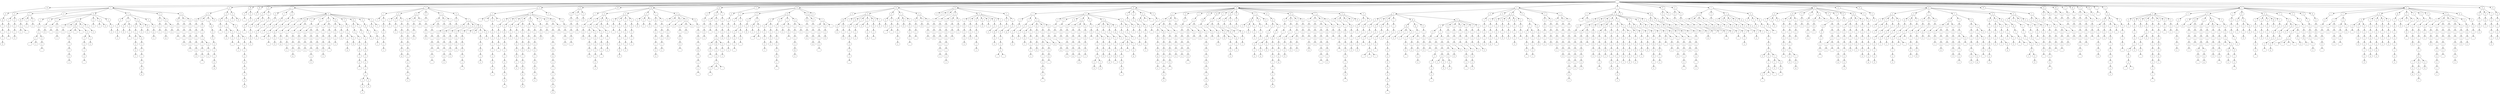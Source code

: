 digraph mygraph{
    /* List of nodes */
    node0[label = "e"];
    node1[label = "a"];
    node2[label = "t"];
    node3[label = "e"];
    node4[label = "k"];
    node5[label = "o"];
    node6[label = "u"];
    node7[label = "s"];
    node8[label = "d"];
    node9[label = "z"];
    node10[label = ","];
    node11[label = "y"];
    node12[label = "d"];
    node13[label = "s"];
    node14[label = "r"];
    node15[label = "c"];
    node16[label = "n"];
    node17[label = "r"];
    node18[label = "s"];
    node19[label = "s"];
    node20[label = "E"];
    node21[label = "s"];
    node22[label = "r"];
    node23[label = "r"];
    node24[label = "g"];
    node25[label = "g"];
    node26[label = "r"];
    node27[label = "s"];
    node28[label = "n"];
    node29[label = "t"];
    node30[label = "d"];
    node31[label = "e"];
    node32[label = "e"];
    node33[label = "'"];
    node34[label = "l"];
    node35[label = "e"];
    node36[label = "o"];
    node37[label = "t"];
    node38[label = "p"];
    node39[label = "e"];
    node40[label = "t"];
    node41[label = "y"];
    node42[label = "e"];
    node43[label = "i"];
    node44[label = "r"];
    node45[label = "e"];
    node46[label = "y"];
    node47[label = "i"];
    node48[label = "n"];
    node49[label = "a"];
    node50[label = "r"];
    node51[label = "d"];
    node52[label = "a"];
    node53[label = "s"];
    node54[label = "t"];
    node55[label = "c"];
    node56[label = "e"];
    node57[label = "s"];
    node58[label = "t"];
    node59[label = "l"];
    node60[label = "s"];
    node61[label = "p"];
    node62[label = "i"];
    node63[label = "s"];
    node64[label = "e"];
    node65[label = "g"];
    node66[label = "s"];
    node67[label = "h"];
    node68[label = "k"];
    node69[label = "l"];
    node70[label = "e"];
    node71[label = "t"];
    node72[label = "t"];
    node73[label = "t"];
    node74[label = "c"];
    node75[label = "e"];
    node76[label = "e"];
    node77[label = "e"];
    node78[label = "o"];
    node79[label = "t"];
    node80[label = "e"];
    node81[label = "n"];
    node82[label = "i"];
    node83[label = "e"];
    node84[label = "c"];
    node85[label = "e"];
    node86[label = "e"];
    node87[label = "i"];
    node88[label = "s"];
    node89[label = "i"];
    node90[label = "e"];
    node91[label = "t"];
    node92[label = "n"];
    node93[label = "e"];
    node94[label = "n"];
    node95[label = "e"];
    node96[label = "g"];
    node97[label = "j"];
    node98[label = "y"];
    node99[label = "c"];
    node100[label = "e"];
    node101[label = "n"];
    node102[label = "s"];
    node103[label = "e"];
    node104[label = "o"];
    node105[label = "m"];
    node106[label = "t"];
    node107[label = "u"];
    node108[label = "i"];
    node109[label = "t"];
    node110[label = "p"];
    node111[label = "n"];
    node112[label = "n"];
    node113[label = "d"];
    node114[label = "W"];
    node115[label = "t"];
    node116[label = "a"];
    node117[label = "g"];
    node118[label = "e"];
    node119[label = "i"];
    node120[label = ","];
    node121[label = "r"];
    node122[label = "t"];
    node123[label = ","];
    node124[label = "s"];
    node125[label = "s"];
    node126[label = "i"];
    node127[label = "t"];
    node128[label = "r"];
    node129[label = "l"];
    node130[label = "n"];
    node131[label = "i"];
    node132[label = "u"];
    node133[label = "r"];
    node134[label = "i"];
    node135[label = "n"];
    node136[label = "e"];
    node137[label = "r"];
    node138[label = "r"];
    node139[label = "r"];
    node140[label = "d"];
    node141[label = "v"];
    node142[label = "o"];
    node143[label = "n"];
    node144[label = "l"];
    node145[label = "e"];
    node146[label = "H"];
    node147[label = "g"];
    node148[label = "e"];
    node149[label = "r"];
    node150[label = "n"];
    node151[label = "e"];
    node152[label = "l"];
    node153[label = "t"];
    node154[label = "l"];
    node155[label = "u"];
    node156[label = "u"];
    node157[label = "g"];
    node158[label = "t"];
    node159[label = "o"];
    node160[label = "a"];
    node161[label = ":"];
    node162[label = "g"];
    node163[label = ","];
    node164[label = "s"];
    node165[label = "a"];
    node166[label = "r"];
    node167[label = "l"];
    node168[label = "d"];
    node169[label = "m"];
    node170[label = "v"];
    node171[label = "c"];
    node172[label = ","];
    node173[label = "a"];
    node174[label = "i"];
    node175[label = "y"];
    node176[label = "p"];
    node177[label = "e"];
    node178[label = "i"];
    node179[label = "s"];
    node180[label = "t"];
    node181[label = "c"];
    node182[label = "y"];
    node183[label = "s"];
    node184[label = "e"];
    node185[label = "l"];
    node186[label = "m"];
    node187[label = "n"];
    node188[label = "S"];
    node189[label = ","];
    node190[label = "y"];
    node191[label = "e"];
    node192[label = "s"];
    node193[label = "u"];
    node194[label = "e"];
    node195[label = "g"];
    node196[label = "n"];
    node197[label = "w"];
    node198[label = "u"];
    node199[label = "e"];
    node200[label = "f"];
    node201[label = "s"];
    node202[label = "t"];
    node203[label = "u"];
    node204[label = "p"];
    node205[label = ","];
    node206[label = "k"];
    node207[label = "g"];
    node208[label = "e"];
    node209[label = "i"];
    node210[label = "q"];
    node211[label = "e"];
    node212[label = "k"];
    node213[label = "o"];
    node214[label = "r"];
    node215[label = "t"];
    node216[label = ","];
    node217[label = "i"];
    node218[label = "y"];
    node219[label = "h"];
    node220[label = "e"];
    node221[label = "i"];
    node222[label = "t"];
    node223[label = "y"];
    node224[label = ","];
    node225[label = "n"];
    node226[label = "t"];
    node227[label = "o"];
    node228[label = "a"];
    node229[label = "i"];
    node230[label = "t"];
    node231[label = "r"];
    node232[label = "n"];
    node233[label = "i"];
    node234[label = "e"];
    node235[label = "w"];
    node236[label = "y"];
    node237[label = "y"];
    node238[label = "t"];
    node239[label = "e"];
    node240[label = ","];
    node241[label = "s"];
    node242[label = "n"];
    node243[label = ","];
    node244[label = "s"];
    node245[label = "b"];
    node246[label = "u"];
    node247[label = "s"];
    node248[label = "n"];
    node249[label = "u"];
    node250[label = "u"];
    node251[label = "d"];
    node252[label = "r"];
    node253[label = "r"];
    node254[label = "o"];
    node255[label = "r"];
    node256[label = "r"];
    node257[label = "f"];
    node258[label = "c"];
    node259[label = "e"];
    node260[label = "e"];
    node261[label = "e"];
    node262[label = "p"];
    node263[label = "e"];
    node264[label = "t"];
    node265[label = "e"];
    node266[label = "s"];
    node267[label = "e"];
    node268[label = ","];
    node269[label = "l"];
    node270[label = "u"];
    node271[label = "t"];
    node272[label = "e"];
    node273[label = "e"];
    node274[label = "m"];
    node275[label = "l"];
    node276[label = "d"];
    node277[label = "p"];
    node278[label = "n"];
    node279[label = "d"];
    node280[label = "u"];
    node281[label = "d"];
    node282[label = "t"];
    node283[label = "t"];
    node284[label = "G"];
    node285[label = "e"];
    node286[label = "a"];
    node287[label = "l"];
    node288[label = "u"];
    node289[label = "m"];
    node290[label = "c"];
    node291[label = "a"];
    node292[label = "d"];
    node293[label = "d"];
    node294[label = "e"];
    node295[label = "s"];
    node296[label = "i"];
    node297[label = "a"];
    node298[label = "e"];
    node299[label = "l"];
    node300[label = "a"];
    node301[label = ","];
    node302[label = "h"];
    node303[label = "e"];
    node304[label = "a"];
    node305[label = "n"];
    node306[label = "a"];
    node307[label = "f"];
    node308[label = "m"];
    node309[label = "r"];
    node310[label = "u"];
    node311[label = "e"];
    node312[label = "n"];
    node313[label = "e"];
    node314[label = "a"];
    node315[label = "o"];
    node316[label = "o"];
    node317[label = "d"];
    node318[label = "l"];
    node319[label = "l"];
    node320[label = "t"];
    node321[label = "e"];
    node322[label = "e"];
    node323[label = "h"];
    node324[label = "n"];
    node325[label = "c"];
    node326[label = "p"];
    node327[label = "r"];
    node328[label = "o"];
    node329[label = "d"];
    node330[label = "e"];
    node331[label = "l"];
    node332[label = "d"];
    node333[label = "i"];
    node334[label = "c"];
    node335[label = "-"];
    node336[label = "i"];
    node337[label = "t"];
    node338[label = "x"];
    node339[label = "r"];
    node340[label = "l"];
    node341[label = "s"];
    node342[label = "e"];
    node343[label = "n"];
    node344[label = "r"];
    node345[label = "d"];
    node346[label = "o"];
    node347[label = "n"];
    node348[label = "i"];
    node349[label = "i"];
    node350[label = "r"];
    node351[label = "o"];
    node352[label = "r"];
    node353[label = "i"];
    node354[label = "t"];
    node355[label = "u"];
    node356[label = "e"];
    node357[label = "a"];
    node358[label = "n"];
    node359[label = "s"];
    node360[label = "u"];
    node361[label = "n"];
    node362[label = "D"];
    node363[label = "m"];
    node364[label = "a"];
    node365[label = "e"];
    node366[label = "v"];
    node367[label = "e"];
    node368[label = "i"];
    node369[label = "e"];
    node370[label = "t"];
    node371[label = "o"];
    node372[label = "u"];
    node373[label = "u"];
    node374[label = "a"];
    node375[label = "e"];
    node376[label = "c"];
    node377[label = "i"];
    node378[label = "s"];
    node379[label = "s"];
    node380[label = "e"];
    node381[label = "t"];
    node382[label = "e"];
    node383[label = "g"];
    node384[label = "r"];
    node385[label = "m"];
    node386[label = "e"];
    node387[label = "t"];
    node388[label = "y"];
    node389[label = ","];
    node390[label = "s"];
    node391[label = "o"];
    node392[label = "s"];
    node393[label = ","];
    node394[label = "u"];
    node395[label = "n"];
    node396[label = "n"];
    node397[label = "a"];
    node398[label = "e"];
    node399[label = "t"];
    node400[label = "l"];
    node401[label = "s"];
    node402[label = "b"];
    node403[label = "a"];
    node404[label = "t"];
    node405[label = "c"];
    node406[label = "n"];
    node407[label = "s"];
    node408[label = "g"];
    node409[label = "m"];
    node410[label = "e"];
    node411[label = "c"];
    node412[label = "y"];
    node413[label = "g"];
    node414[label = "d"];
    node415[label = "y"];
    node416[label = "t"];
    node417[label = "a"];
    node418[label = "o"];
    node419[label = "l"];
    node420[label = "c"];
    node421[label = "s"];
    node422[label = "u"];
    node423[label = "a"];
    node424[label = "o"];
    node425[label = "s"];
    node426[label = "s"];
    node427[label = "r"];
    node428[label = "c"];
    node429[label = "t"];
    node430[label = "s"];
    node431[label = "n"];
    node432[label = "e"];
    node433[label = "d"];
    node434[label = "v"];
    node435[label = "n"];
    node436[label = "n"];
    node437[label = "r"];
    node438[label = "i"];
    node439[label = "l"];
    node440[label = "n"];
    node441[label = "s"];
    node442[label = "l"];
    node443[label = "e"];
    node444[label = "n"];
    node445[label = "l"];
    node446[label = "r"];
    node447[label = "d"];
    node448[label = "i"];
    node449[label = "m"];
    node450[label = "."];
    node451[label = "m"];
    node452[label = "e"];
    node453[label = "l"];
    node454[label = "g"];
    node455[label = "t"];
    node456[label = "i"];
    node457[label = "g"];
    node458[label = "."];
    node459[label = "t"];
    node460[label = "t"];
    node461[label = "e"];
    node462[label = "o"];
    node463[label = "r"];
    node464[label = "t"];
    node465[label = "a"];
    node466[label = "s"];
    node467[label = "r"];
    node468[label = "l"];
    node469[label = "d"];
    node470[label = ","];
    node471[label = "a"];
    node472[label = "r"];
    node473[label = "c"];
    node474[label = "e"];
    node475[label = "u"];
    node476[label = "e"];
    node477[label = "o"];
    node478[label = "c"];
    node479[label = "n"];
    node480[label = "v"];
    node481[label = "l"];
    node482[label = "w"];
    node483[label = "m"];
    node484[label = "h"];
    node485[label = "o"];
    node486[label = "e"];
    node487[label = "e"];
    node488[label = "c"];
    node489[label = "c"];
    node490[label = "h"];
    node491[label = ","];
    node492[label = "d"];
    node493[label = "n"];
    node494[label = "e"];
    node495[label = "e"];
    node496[label = "n"];
    node497[label = "e"];
    node498[label = "i"];
    node499[label = "r"];
    node500[label = "i"];
    node501[label = "e"];
    node502[label = "h"];
    node503[label = "l"];
    node504[label = "t"];
    node505[label = ","];
    node506[label = ","];
    node507[label = "i"];
    node508[label = "g"];
    node509[label = "s"];
    node510[label = "e"];
    node511[label = "e"];
    node512[label = "i"];
    node513[label = "t"];
    node514[label = "t"];
    node515[label = "e"];
    node516[label = "h"];
    node517[label = "t"];
    node518[label = "p"];
    node519[label = "."];
    node520[label = "e"];
    node521[label = "v"];
    node522[label = "g"];
    node523[label = "t"];
    node524[label = "o"];
    node525[label = "u"];
    node526[label = "v"];
    node527[label = "d"];
    node528[label = "g"];
    node529[label = "r"];
    node530[label = ","];
    node531[label = "t"];
    node532[label = "c"];
    node533[label = "u"];
    node534[label = "j"];
    node535[label = "h"];
    node536[label = ","];
    node537[label = "a"];
    node538[label = "l"];
    node539[label = ";"];
    node540[label = "r"];
    node541[label = "w"];
    node542[label = "u"];
    node543[label = "e"];
    node544[label = "l"];
    node545[label = "w"];
    node546[label = "s"];
    node547[label = "n"];
    node548[label = "u"];
    node549[label = "a"];
    node550[label = "b"];
    node551[label = "i"];
    node552[label = "s"];
    node553[label = "f"];
    node554[label = "l"];
    node555[label = "u"];
    node556[label = "t"];
    node557[label = "n"];
    node558[label = "t"];
    node559[label = "t"];
    node560[label = "e"];
    node561[label = "s"];
    node562[label = "r"];
    node563[label = "a"];
    node564[label = ","];
    node565[label = "d"];
    node566[label = "o"];
    node567[label = "i"];
    node568[label = "n"];
    node569[label = "s"];
    node570[label = "n"];
    node571[label = "i"];
    node572[label = "n"];
    node573[label = "s"];
    node574[label = "a"];
    node575[label = "t"];
    node576[label = "i"];
    node577[label = "g"];
    node578[label = "l"];
    node579[label = "t"];
    node580[label = "o"];
    node581[label = "u"];
    node582[label = "d"];
    node583[label = ","];
    node584[label = "t"];
    node585[label = "h"];
    node586[label = "c"];
    node587[label = "."];
    node588[label = "v"];
    node589[label = "n"];
    node590[label = "r"];
    node591[label = "f"];
    node592[label = "d"];
    node593[label = "c"];
    node594[label = "a"];
    node595[label = "i"];
    node596[label = "t"];
    node597[label = "g"];
    node598[label = "u"];
    node599[label = "l"];
    node600[label = "t"];
    node601[label = "l"];
    node602[label = "u"];
    node603[label = "r"];
    node604[label = "s"];
    node605[label = "s"];
    node606[label = "h"];
    node607[label = "n"];
    node608[label = ","];
    node609[label = "u"];
    node610[label = "c"];
    node611[label = "r"];
    node612[label = "r"];
    node613[label = "i"];
    node614[label = "c"];
    node615[label = "i"];
    node616[label = "r"];
    node617[label = "m"];
    node618[label = "i"];
    node619[label = "t"];
    node620[label = "c"];
    node621[label = "t"];
    node622[label = "s"];
    node623[label = "r"];
    node624[label = "b"];
    node625[label = "l"];
    node626[label = "n"];
    node627[label = ","];
    node628[label = "s"];
    node629[label = "h"];
    node630[label = "a"];
    node631[label = "t"];
    node632[label = "t"];
    node633[label = ","];
    node634[label = "t"];
    node635[label = "n"];
    node636[label = "s"];
    node637[label = "h"];
    node638[label = "i"];
    node639[label = "r"];
    node640[label = "b"];
    node641[label = "i"];
    node642[label = "i"];
    node643[label = "s"];
    node644[label = "g"];
    node645[label = "e"];
    node646[label = "r"];
    node647[label = "n"];
    node648[label = "a"];
    node649[label = "a"];
    node650[label = "e"];
    node651[label = "t"];
    node652[label = "g"];
    node653[label = "d"];
    node654[label = "y"];
    node655[label = "d"];
    node656[label = "d"];
    node657[label = "e"];
    node658[label = "r"];
    node659[label = "y"];
    node660[label = "n"];
    node661[label = "u"];
    node662[label = "i"];
    node663[label = "a"];
    node664[label = "i"];
    node665[label = "n"];
    node666[label = "y"];
    node667[label = "h"];
    node668[label = "s"];
    node669[label = "v"];
    node670[label = "l"];
    node671[label = ","];
    node672[label = "s"];
    node673[label = "t"];
    node674[label = "e"];
    node675[label = "t"];
    node676[label = "e"];
    node677[label = "d"];
    node678[label = "d"];
    node679[label = "n"];
    node680[label = "c"];
    node681[label = "v"];
    node682[label = "b"];
    node683[label = "n"];
    node684[label = "l"];
    node685[label = "s"];
    node686[label = "l"];
    node687[label = "s"];
    node688[label = "e"];
    node689[label = "s"];
    node690[label = "i"];
    node691[label = "i"];
    node692[label = "p"];
    node693[label = "m"];
    node694[label = "e"];
    node695[label = "t"];
    node696[label = "e"];
    node697[label = "c"];
    node698[label = "t"];
    node699[label = "g"];
    node700[label = "s"];
    node701[label = "t"];
    node702[label = "g"];
    node703[label = "s"];
    node704[label = "a"];
    node705[label = "t"];
    node706[label = "i"];
    node707[label = "d"];
    node708[label = "u"];
    node709[label = "r"];
    node710[label = "s"];
    node711[label = "i"];
    node712[label = "l"];
    node713[label = "d"];
    node714[label = "r"];
    node715[label = "m"];
    node716[label = "t"];
    node717[label = "g"];
    node718[label = "e"];
    node719[label = "t"];
    node720[label = "f"];
    node721[label = "e"];
    node722[label = "u"];
    node723[label = "n"];
    node724[label = "m"];
    node725[label = "c"];
    node726[label = "i"];
    node727[label = "o"];
    node728[label = "t"];
    node729[label = "e"];
    node730[label = "o"];
    node731[label = "a"];
    node732[label = "n"];
    node733[label = ";"];
    node734[label = "g"];
    node735[label = "e"];
    node736[label = "t"];
    node737[label = "l"];
    node738[label = "e"];
    node739[label = "a"];
    node740[label = ":"];
    node741[label = "n"];
    node742[label = "e"];
    node743[label = "d"];
    node744[label = "s"];
    node745[label = "e"];
    node746[label = "n"];
    node747[label = "e"];
    node748[label = "e"];
    node749[label = "l"];
    node750[label = "d"];
    node751[label = "w"];
    node752[label = ","];
    node753[label = "u"];
    node754[label = "m"];
    node755[label = "e"];
    node756[label = ","];
    node757[label = "f"];
    node758[label = "d"];
    node759[label = "l"];
    node760[label = "e"];
    node761[label = "y"];
    node762[label = "s"];
    node763[label = "r"];
    node764[label = "w"];
    node765[label = "e"];
    node766[label = "c"];
    node767[label = "t"];
    node768[label = "e"];
    node769[label = "s"];
    node770[label = "d"];
    node771[label = "s"];
    node772[label = "i"];
    node773[label = "m"];
    node774[label = "."];
    node775[label = "w"];
    node776[label = "l"];
    node777[label = "o"];
    node778[label = "u"];
    node779[label = "a"];
    node780[label = "o"];
    node781[label = "s"];
    node782[label = "t"];
    node783[label = "e"];
    node784[label = "i"];
    node785[label = "d"];
    node786[label = "h"];
    node787[label = "a"];
    node788[label = "n"];
    node789[label = "e"];
    node790[label = "c"];
    node791[label = "d"];
    node792[label = "n"];
    node793[label = "n"];
    node794[label = "a"];
    node795[label = "t"];
    node796[label = "t"];
    node797[label = "t"];
    node798[label = "s"];
    node799[label = "n"];
    node800[label = "i"];
    node801[label = "s"];
    node802[label = "s"];
    node803[label = "e"];
    node804[label = "n"];
    node805[label = "o"];
    node806[label = "t"];
    node807[label = "v"];
    node808[label = "e"];
    node809[label = "e"];
    node810[label = "a"];
    node811[label = "d"];
    node812[label = "a"];
    node813[label = "e"];
    node814[label = "v"];
    node815[label = "t"];
    node816[label = "c"];
    node817[label = "u"];
    node818[label = "r"];
    node819[label = "i"];
    node820[label = "i"];
    node821[label = "r"];
    node822[label = "i"];
    node823[label = "m"];
    node824[label = "u"];
    node825[label = ";"];
    node826[label = "t"];
    node827[label = "d"];
    node828[label = "l"];
    node829[label = "t"];
    node830[label = "i"];
    node831[label = "o"];
    node832[label = "l"];
    node833[label = "n"];
    node834[label = "i"];
    node835[label = ","];
    node836[label = "t"];
    node837[label = "n"];
    node838[label = "l"];
    node839[label = "p"];
    node840[label = "o"];
    node841[label = "n"];
    node842[label = "c"];
    node843[label = "n"];
    node844[label = "r"];
    node845[label = "l"];
    node846[label = "h"];
    node847[label = "p"];
    node848[label = "o"];
    node849[label = "d"];
    node850[label = "y"];
    node851[label = "g"];
    node852[label = ","];
    node853[label = "l"];
    node854[label = "n"];
    node855[label = "o"];
    node856[label = ":"];
    node857[label = "f"];
    node858[label = "n"];
    node859[label = "a"];
    node860[label = "i"];
    node861[label = "n"];
    node862[label = "e"];
    node863[label = "d"];
    node864[label = "d"];
    node865[label = "p"];
    node866[label = "r"];
    node867[label = "y"];
    node868[label = "e"];
    node869[label = "g"];
    node870[label = "l"];
    node871[label = "h"];
    node872[label = "e"];
    node873[label = "r"];
    node874[label = "o"];
    node875[label = "i"];
    node876[label = "e"];
    node877[label = "n"];
    node878[label = "i"];
    node879[label = "t"];
    node880[label = "n"];
    node881[label = "o"];
    node882[label = "d"];
    node883[label = "s"];
    node884[label = "n"];
    node885[label = "m"];
    node886[label = "e"];
    node887[label = "a"];
    node888[label = "o"];
    node889[label = "a"];
    node890[label = "s"];
    node891[label = "n"];
    node892[label = "g"];
    node893[label = "t"];
    node894[label = "r"];
    node895[label = "e"];
    node896[label = "o"];
    node897[label = "i"];
    node898[label = "c"];
    node899[label = "l"];
    node900[label = ","];
    node901[label = "e"];
    node902[label = "i"];
    node903[label = "s"];
    node904[label = ":"];
    node905[label = "l"];
    node906[label = "i"];
    node907[label = "e"];
    node908[label = "p"];
    node909[label = "u"];
    node910[label = "e"];
    node911[label = "t"];
    node912[label = "s"];
    node913[label = "o"];
    node914[label = "d"];
    node915[label = "p"];
    node916[label = "n"];
    node917[label = "a"];
    node918[label = "e"];
    node919[label = "l"];
    node920[label = "r"];
    node921[label = "i"];
    node922[label = "s"];
    node923[label = "s"];
    node924[label = "n"];
    node925[label = "s"];
    node926[label = "y"];
    node927[label = "h"];
    node928[label = "t"];
    node929[label = "g"];
    node930[label = "e"];
    node931[label = "e"];
    node932[label = "e"];
    node933[label = "a"];
    node934[label = "s"];
    node935[label = "u"];
    node936[label = "n"];
    node937[label = ","];
    node938[label = "v"];
    node939[label = "c"];
    node940[label = "a"];
    node941[label = "s"];
    node942[label = "."];
    node943[label = "l"];
    node944[label = "t"];
    node945[label = "d"];
    node946[label = "t"];
    node947[label = "u"];
    node948[label = "s"];
    node949[label = "u"];
    node950[label = "e"];
    node951[label = "i"];
    node952[label = "n"];
    node953[label = "i"];
    node954[label = "c"];
    node955[label = "r"];
    node956[label = "g"];
    node957[label = "i"];
    node958[label = "d"];
    node959[label = "o"];
    node960[label = "a"];
    node961[label = "y"];
    node962[label = "o"];
    node963[label = "s"];
    node964[label = "e"];
    node965[label = "w"];
    node966[label = "a"];
    node967[label = ":"];
    node968[label = "n"];
    node969[label = "."];
    node970[label = "r"];
    node971[label = "d"];
    node972[label = "a"];
    node973[label = "r"];
    node974[label = "e"];
    node975[label = "."];
    node976[label = "t"];
    node977[label = "e"];
    node978[label = "a"];
    node979[label = "a"];
    node980[label = "e"];
    node981[label = "r"];
    node982[label = "e"];
    node983[label = "c"];
    node984[label = "e"];
    node985[label = "r"];
    node986[label = "o"];
    node987[label = "e"];
    node988[label = "s"];
    node989[label = "i"];
    node990[label = "a"];
    node991[label = "s"];
    node992[label = "s"];
    node993[label = "s"];
    node994[label = "e"];
    node995[label = "v"];
    node996[label = "d"];
    node997[label = "r"];
    node998[label = "t"];
    node999[label = "n"];
    node1000[label = "e"];
    node1001[label = "t"];
    node1002[label = "e"];
    node1003[label = "e"];
    node1004[label = "e"];
    node1005[label = "s"];
    node1006[label = "e"];
    node1007[label = "i"];
    node1008[label = "w"];
    node1009[label = ","];
    node1010[label = "u"];
    node1011[label = "d"];
    node1012[label = "n"];
    node1013[label = "c"];
    node1014[label = "s"];
    node1015[label = "d"];
    node1016[label = "r"];
    node1017[label = "u"];
    node1018[label = "c"];
    node1019[label = "t"];
    node1020[label = "i"];
    node1021[label = "a"];
    node1022[label = "n"];
    node1023[label = "u"];
    node1024[label = "c"];
    node1025[label = "o"];
    node1026[label = "p"];
    node1027[label = "s"];
    node1028[label = "c"];
    node1029[label = "o"];
    node1030[label = "y"];
    node1031[label = "a"];
    node1032[label = "p"];
    node1033[label = "a"];
    node1034[label = "l"];
    node1035[label = "w"];
    node1036[label = "g"];
    node1037[label = "e"];
    node1038[label = "."];
    node1039[label = "e"];
    node1040[label = "n"];
    node1041[label = "e"];
    node1042[label = "m"];
    node1043[label = "r"];
    node1044[label = "v"];
    node1045[label = "c"];
    node1046[label = "e"];
    node1047[label = "l"];
    node1048[label = "t"];
    node1049[label = "b"];
    node1050[label = "i"];
    node1051[label = "n"];
    node1052[label = ","];
    node1053[label = "g"];
    node1054[label = "e"];
    node1055[label = "i"];
    node1056[label = "g"];
    node1057[label = "i"];
    node1058[label = "m"];
    node1059[label = "r"];
    node1060[label = "o"];
    node1061[label = "e"];
    node1062[label = "d"];
    node1063[label = ","];
    node1064[label = "b"];
    node1065[label = "l"];
    node1066[label = "r"];
    node1067[label = "t"];
    node1068[label = "t"];
    node1069[label = "o"];
    node1070[label = "n"];
    node1071[label = "s"];
    node1072[label = "d"];
    node1073[label = "i"];
    node1074[label = "i"];
    node1075[label = "c"];
    node1076[label = "s"];
    node1077[label = "y"];
    node1078[label = "d"];
    node1079[label = "r"];
    node1080[label = "a"];
    node1081[label = "u"];
    node1082[label = "e"];
    node1083[label = "a"];
    node1084[label = "i"];
    node1085[label = "g"];
    node1086[label = "o"];
    node1087[label = "e"];
    node1088[label = "e"];
    node1089[label = "e"];
    node1090[label = "s"];
    node1091[label = "n"];
    node1092[label = "s"];
    node1093[label = "t"];
    node1094[label = "r"];
    node1095[label = "g"];
    node1096[label = "m"];
    node1097[label = "b"];
    node1098[label = "."];
    node1099[label = "t"];
    node1100[label = "a"];
    node1101[label = "a"];
    node1102[label = "f"];
    node1103[label = "r"];
    node1104[label = "o"];
    node1105[label = "a"];
    node1106[label = "e"];
    node1107[label = "t"];
    node1108[label = "b"];
    node1109[label = "t"];
    node1110[label = "o"];
    node1111[label = "i"];
    node1112[label = "n"];
    node1113[label = "r"];
    node1114[label = ","];
    node1115[label = "m"];
    node1116[label = ","];
    node1117[label = ","];
    node1118[label = "s"];
    node1119[label = "a"];
    node1120[label = "m"];
    node1121[label = "e"];
    node1122[label = "e"];
    node1123[label = "g"];
    node1124[label = "a"];
    node1125[label = "e"];
    node1126[label = ","];
    node1127[label = "d"];
    node1128[label = "a"];
    node1129[label = "t"];
    node1130[label = "l"];
    node1131[label = "r"];
    node1132[label = "i"];
    node1133[label = "l"];
    node1134[label = "t"];
    node1135[label = "o"];
    node1136[label = "h"];
    node1137[label = "o"];
    node1138[label = "e"];
    node1139[label = "g"];
    node1140[label = "r"];
    node1141[label = "v"];
    node1142[label = "v"];
    node1143[label = "o"];
    node1144[label = "n"];
    node1145[label = "t"];
    node1146[label = "r"];
    node1147[label = "t"];
    node1148[label = "d"];
    node1149[label = "g"];
    node1150[label = "e"];
    node1151[label = "t"];
    node1152[label = "l"];
    node1153[label = "b"];
    node1154[label = "e"];
    node1155[label = "n"];
    node1156[label = "e"];
    node1157[label = "r"];
    node1158[label = "n"];
    node1159[label = "e"];
    node1160[label = "r"];
    node1161[label = "i"];
    node1162[label = "r"];
    node1163[label = "r"];
    node1164[label = "a"];
    node1165[label = "s"];
    node1166[label = ","];
    node1167[label = "r"];
    node1168[label = "i"];
    node1169[label = "i"];
    node1170[label = "e"];
    node1171[label = "a"];
    node1172[label = "e"];
    node1173[label = "i"];
    node1174[label = "l"];
    node1175[label = "d"];
    node1176[label = "a"];
    node1177[label = "l"];
    node1178[label = "e"];
    node1179[label = "g"];
    node1180[label = "e"];
    node1181[label = "i"];
    node1182[label = "d"];
    node1183[label = "i"];
    node1184[label = "a"];
    node1185[label = "t"];
    node1186[label = "c"];
    node1187[label = "o"];
    node1188[label = "l"];
    node1189[label = "s"];
    node1190[label = "i"];
    node1191[label = "n"];
    node1192[label = "i"];
    node1193[label = "t"];
    node1194[label = "r"];
    node1195[label = "e"];
    node1196[label = "e"];
    node1197[label = "i"];
    node1198[label = "n"];
    node1199[label = "r"];
    node1200[label = "r"];
    node1201[label = "m"];
    node1202[label = "s"];
    node1203[label = "e"];
    node1204[label = "o"];
    node1205[label = "i"];
    node1206[label = "."];
    node1207[label = ":"];
    node1208[label = "."];
    node1209[label = "i"];
    node1210[label = "s"];
    node1211[label = "d"];
    node1212[label = "e"];
    node1213[label = "s"];
    node1214[label = "t"];
    node1215[label = "n"];
    node1216[label = "a"];
    node1217[label = "h"];
    node1218[label = "a"];
    node1219[label = ","];
    node1220[label = "o"];
    node1221[label = "t"];
    node1222[label = "b"];
    node1223[label = "g"];
    node1224[label = "t"];
    node1225[label = "n"];
    node1226[label = "f"];
    node1227[label = "a"];
    node1228[label = ","];
    node1229[label = "r"];
    node1230[label = "i"];
    node1231[label = "a"];
    node1232[label = "c"];
    node1233[label = "e"];
    node1234[label = "l"];
    node1235[label = "e"];
    node1236[label = "t"];
    node1237[label = "a"];
    node1238[label = "k"];
    node1239[label = "a"];
    node1240[label = "s"];
    node1241[label = "s"];
    node1242[label = ";"];
    node1243[label = "e"];
    node1244[label = "a"];
    node1245[label = "."];
    node1246[label = "T"];
    node1247[label = "m"];
    node1248[label = "l"];
    node1249[label = "a"];
    node1250[label = "n"];
    node1251[label = "e"];
    node1252[label = "r"];
    node1253[label = "w"];
    node1254[label = "e"];
    node1255[label = ","];
    node1256[label = "r"];
    node1257[label = "d"];
    node1258[label = "f"];
    node1259[label = "h"];
    node1260[label = ","];
    node1261[label = "o"];
    node1262[label = "r"];
    node1263[label = "t"];
    node1264[label = "t"];
    node1265[label = "o"];
    node1266[label = "g"];
    node1267[label = "i"];
    node1268[label = "f"];
    node1269[label = "n"];
    node1270[label = "o"];
    node1271[label = "s"];
    node1272[label = "f"];
    node1273[label = "y"];
    node1274[label = "t"];
    node1275[label = ","];
    node1276[label = "n"];
    node1277[label = "m"];
    node1278[label = "s"];
    node1279[label = "a"];
    node1280[label = "."];
    node1281[label = "i"];
    node1282[label = "e"];
    node1283[label = "c"];
    node1284[label = "l"];
    node1285[label = "n"];
    node1286[label = "e"];
    node1287[label = "n"];
    node1288[label = "o"];
    node1289[label = "s"];
    node1290[label = "n"];
    node1291[label = "a"];
    node1292[label = "t"];
    node1293[label = "d"];
    node1294[label = "s"];
    node1295[label = "a"];
    node1296[label = "o"];
    node1297[label = "d"];
    node1298[label = "d"];
    node1299[label = "."];
    node1300[label = "r"];
    node1301[label = "n"];
    node1302[label = "r"];
    node1303[label = "y"];
    node1304[label = "a"];
    node1305[label = ","];
    node1306[label = "n"];
    node1307[label = "l"];
    node1308[label = ","];
    node1309[label = "d"];
    node1310[label = "a"];
    node1311[label = "d"];
    node1312[label = "e"];
    node1313[label = "r"];
    node1314[label = "u"];
    node1315[label = "i"];
    node1316[label = "s"];
    node1317[label = "r"];
    node1318[label = "d"];
    node1319[label = "o"];
    node1320[label = "n"];
    node1321[label = "o"];
    node1322[label = "f"];
    node1323[label = "v"];
    node1324[label = "d"];
    node1325[label = "a"];
    node1326[label = "d"];
    node1327[label = "n"];
    node1328[label = "s"];
    node1329[label = "m"];
    node1330[label = "i"];
    node1331[label = "h"];
    node1332[label = "g"];
    node1333[label = "p"];
    node1334[label = "c"];
    node1335[label = "s"];
    node1336[label = "s"];
    node1337[label = "s"];
    node1338[label = "u"];
    node1339[label = "d"];
    node1340[label = "a"];
    node1341[label = "i"];
    node1342[label = "e"];
    node1343[label = "r"];
    node1344[label = "i"];
    node1345[label = "t"];
    node1346[label = "o"];
    node1347[label = "e"];
    node1348[label = ","];
    node1349[label = "s"];
    node1350[label = "n"];
    node1351[label = "i"];
    node1352[label = "e"];
    node1353[label = "o"];
    node1354[label = "w"];
    node1355[label = "r"];
    node1356[label = "r"];
    node1357[label = "e"];
    node1358[label = "c"];
    node1359[label = "n"];
    node1360[label = "d"];
    node1361[label = "r"];
    node1362[label = "r"];
    node1363[label = "t"];
    node1364[label = "d"];
    node1365[label = "o"];
    node1366[label = "e"];
    node1367[label = "y"];
    node1368[label = "m"];
    node1369[label = "e"];
    node1370[label = "p"];
    node1371[label = "t"];
    node1372[label = "a"];
    node1373[label = "."];
    node1374[label = "d"];
    node1375[label = "i"];
    node1376[label = "n"];
    node1377[label = "t"];
    node1378[label = "."];
    node1379[label = "e"];
    node1380[label = "J"];
    node1381[label = "i"];
    node1382[label = "c"];
    node1383[label = "d"];
    node1384[label = "y"];
    node1385[label = "r"];
    node1386[label = "p"];
    node1387[label = "i"];
    node1388[label = "n"];
    node1389[label = "l"];
    node1390[label = "n"];
    node1391[label = "v"];
    node1392[label = "n"];
    node1393[label = ","];
    node1394[label = "m"];
    node1395[label = "t"];
    node1396[label = "y"];
    node1397[label = "p"];
    node1398[label = "e"];
    node1399[label = "m"];
    node1400[label = "v"];
    node1401[label = ","];
    node1402[label = "e"];
    node1403[label = "a"];
    node1404[label = "l"];
    node1405[label = ","];
    node1406[label = "d"];
    node1407[label = "t"];
    node1408[label = "e"];
    node1409[label = ","];
    node1410[label = "i"];
    node1411[label = "s"];
    node1412[label = "n"];
    node1413[label = "y"];
    node1414[label = "i"];
    node1415[label = "e"];
    node1416[label = "h"];
    node1417[label = "i"];
    node1418[label = "e"];
    node1419[label = "t"];
    node1420[label = "a"];
    node1421[label = "."];
    node1422[label = "t"];
    node1423[label = "t"];
    node1424[label = "u"];
    node1425[label = "b"];
    node1426[label = "i"];
    node1427[label = "t"];
    node1428[label = "n"];
    node1429[label = "i"];
    node1430[label = "o"];
    node1431[label = "i"];
    node1432[label = "i"];
    node1433[label = "e"];
    node1434[label = "i"];
    node1435[label = "s"];
    node1436[label = "u"];
    node1437[label = "r"];
    node1438[label = "n"];
    node1439[label = "i"];
    node1440[label = "n"];
    node1441[label = "n"];
    node1442[label = "n"];
    node1443[label = ","];
    node1444[label = "l"];
    node1445[label = "e"];
    node1446[label = "n"];
    node1447[label = "r"];
    node1448[label = "e"];
    node1449[label = "g"];
    node1450[label = "p"];
    node1451[label = "o"];
    node1452[label = "t"];
    node1453[label = "o"];
    node1454[label = "i"];
    node1455[label = "i"];
    node1456[label = "t"];
    node1457[label = "r"];
    node1458[label = "n"];
    node1459[label = "p"];
    node1460[label = "o"];
    node1461[label = "o"];
    node1462[label = "."];
    node1463[label = "n"];
    node1464[label = "r"];
    node1465[label = "p"];
    node1466[label = "u"];
    node1467[label = "e"];
    node1468[label = "r"];
    node1469[label = "d"];
    node1470[label = "e"];
    node1471[label = "v"];
    node1472[label = "f"];
    node1473[label = "b"];
    node1474[label = "e"];
    node1475[label = "g"];
    node1476[label = "g"];
    node1477[label = "n"];
    node1478[label = "."];
    node1479[label = "r"];
    node1480[label = "e"];
    node1481[label = "u"];
    node1482[label = ","];
    node1483[label = "n"];
    node1484[label = "n"];
    node1485[label = "d"];
    node1486[label = "s"];
    node1487[label = "i"];
    node1488[label = "e"];
    node1489[label = ":"];
    node1490[label = "b"];
    node1491[label = "n"];
    node1492[label = "e"];
    node1493[label = "e"];
    node1494[label = ":"];
    node1495[label = "s"];
    node1496[label = "e"];
    node1497[label = "n"];
    node1498[label = "s"];
    node1499[label = "d"];
    node1500[label = "r"];
    node1501[label = ","];
    node1502[label = "s"];
    node1503[label = "l"];
    node1504[label = "n"];
    node1505[label = "e"];
    node1506[label = "l"];
    node1507[label = "e"];
    node1508[label = "l"];
    node1509[label = "e"];
    node1510[label = "q"];
    node1511[label = "l"];
    node1512[label = "e"];
    node1513[label = "l"];
    node1514[label = "y"];
    node1515[label = "y"];
    node1516[label = "."];
    node1517[label = "t"];
    node1518[label = "w"];
    node1519[label = "s"];
    node1520[label = "a"];
    node1521[label = "d"];
    node1522[label = "e"];
    node1523[label = "r"];
    node1524[label = "o"];
    node1525[label = "i"];
    node1526[label = ","];
    node1527[label = "n"];
    node1528[label = "r"];
    node1529[label = "t"];
    node1530[label = "b"];
    node1531[label = "d"];
    node1532[label = "F"];
    node1533[label = "b"];
    node1534[label = "e"];
    node1535[label = "i"];
    node1536[label = "n"];
    node1537[label = "g"];
    node1538[label = "o"];
    node1539[label = "r"];
    node1540[label = "y"];
    node1541[label = "r"];
    node1542[label = "g"];
    node1543[label = "c"];
    node1544[label = "r"];
    node1545[label = "p"];
    node1546[label = "d"];
    node1547[label = "d"];
    node1548[label = "t"];
    node1549[label = "a"];
    node1550[label = "e"];
    node1551[label = "e"];
    node1552[label = "r"];
    node1553[label = "i"];
    node1554[label = "r"];
    node1555[label = "e"];
    node1556[label = "l"];
    node1557[label = "b"];
    node1558[label = ","];
    node1559[label = "s"];
    node1560[label = "m"];
    node1561[label = "m"];
    node1562[label = "e"];
    node1563[label = "r"];
    node1564[label = "i"];
    node1565[label = "t"];
    node1566[label = "o"];
    node1567[label = "n"];
    node1568[label = "e"];
    node1569[label = "i"];
    node1570[label = "s"];
    node1571[label = "h"];
    node1572[label = "s"];
    node1573[label = "w"];
    node1574[label = "g"];
    node1575[label = "e"];
    node1576[label = "e"];
    node1577[label = "i"];
    node1578[label = "t"];
    node1579[label = "a"];
    node1580[label = "d"];
    node1581[label = "t"];
    node1582[label = "l"];
    node1583[label = "i"];
    node1584[label = "n"];
    node1585[label = "l"];
    node1586[label = "t"];
    node1587[label = "s"];
    node1588[label = "e"];
    node1589[label = "i"];
    node1590[label = "s"];
    node1591[label = "g"];
    node1592[label = "w"];
    node1593[label = "l"];
    node1594[label = "e"];
    node1595[label = "e"];
    node1596[label = "g"];
    node1597[label = "o"];
    node1598[label = "t"];
    node1599[label = "a"];
    node1600[label = "e"];
    node1601[label = "o"];
    node1602[label = "d"];
    node1603[label = "i"];
    node1604[label = "e"];
    node1605[label = "e"];
    node1606[label = "n"];
    node1607[label = "d"];
    node1608[label = "o"];
    node1609[label = "i"];
    node1610[label = "a"];
    node1611[label = "i"];
    node1612[label = "d"];
    node1613[label = "e"];
    node1614[label = "c"];
    node1615[label = "n"];
    node1616[label = "s"];
    node1617[label = "t"];
    node1618[label = "y"];
    node1619[label = "s"];
    node1620[label = "s"];
    node1621[label = "t"];
    node1622[label = "s"];
    node1623[label = ","];
    node1624[label = "e"];
    node1625[label = "t"];
    node1626[label = "b"];
    node1627[label = "e"];
    node1628[label = "s"];
    node1629[label = "n"];
    node1630[label = "e"];
    node1631[label = "m"];
    node1632[label = "n"];
    node1633[label = "u"];
    node1634[label = "a"];
    node1635[label = "i"];
    node1636[label = "d"];
    node1637[label = "e"];
    node1638[label = "e"];
    node1639[label = "l"];
    node1640[label = "s"];
    node1641[label = "i"];
    node1642[label = "e"];
    node1643[label = "n"];
    node1644[label = "r"];
    node1645[label = "r"];
    node1646[label = "n"];
    node1647[label = ","];
    node1648[label = "a"];
    node1649[label = "l"];
    node1650[label = "r"];
    node1651[label = "b"];
    node1652[label = "n"];
    node1653[label = "t"];
    node1654[label = "e"];
    node1655[label = "r"];
    node1656[label = "n"];
    node1657[label = "l"];
    node1658[label = "t"];
    node1659[label = "n"];
    node1660[label = "u"];
    node1661[label = "e"];
    node1662[label = "i"];
    node1663[label = "m"];
    node1664[label = "s"];
    node1665[label = "s"];
    node1666[label = "n"];
    node1667[label = "s"];
    node1668[label = "v"];
    node1669[label = "."];
    node1670[label = "a"];
    node1671[label = "s"];
    node1672[label = "s"];
    node1673[label = "t"];
    node1674[label = "e"];
    node1675[label = "o"];
    node1676[label = "m"];
    node1677[label = "y"];
    node1678[label = "m"];
    node1679[label = "u"];
    node1680[label = "r"];
    node1681[label = "f"];
    node1682[label = "a"];
    node1683[label = "r"];
    node1684[label = "u"];
    node1685[label = "i"];
    node1686[label = "e"];
    node1687[label = "i"];
    node1688[label = "."];
    node1689[label = "o"];
    node1690[label = "i"];
    node1691[label = "i"];
    node1692[label = "p"];
    node1693[label = "s"];
    node1694[label = "h"];
    node1695[label = "g"];
    node1696[label = "o"];
    node1697[label = "t"];
    node1698[label = "n"];
    node1699[label = "n"];
    node1700[label = "e"];
    node1701[label = "e"];
    node1702[label = "a"];
    node1703[label = "i"];
    node1704[label = "i"];
    node1705[label = "n"];
    node1706[label = "l"];
    node1707[label = "s"];
    node1708[label = "u"];
    node1709[label = "e"];
    node1710[label = "n"];
    node1711[label = "e"];
    node1712[label = "s"];
    node1713[label = "u"];
    node1714[label = "r"];
    node1715[label = "c"];
    node1716[label = "s"];
    node1717[label = "t"];
    node1718[label = "v"];
    node1719[label = "d"];
    node1720[label = "r"];
    node1721[label = "t"];
    node1722[label = "e"];
    node1723[label = ";"];
    node1724[label = "i"];
    node1725[label = "f"];
    node1726[label = "e"];
    node1727[label = "m"];
    node1728[label = "n"];
    node1729[label = "i"];
    node1730[label = "o"];
    node1731[label = "a"];
    node1732[label = "v"];
    node1733[label = "t"];
    node1734[label = "e"];
    node1735[label = ","];
    node1736[label = "r"];
    node1737[label = "i"];
    node1738[label = "g"];
    node1739[label = "u"];
    node1740[label = ","];
    node1741[label = "i"];
    node1742[label = "g"];
    node1743[label = "s"];
    node1744[label = "e"];
    node1745[label = "n"];
    node1746[label = "i"];
    node1747[label = "e"];
    node1748[label = "u"];
    node1749[label = "s"];
    node1750[label = "n"];
    node1751[label = "y"];
    node1752[label = "i"];
    node1753[label = "t"];
    node1754[label = "n"];
    node1755[label = "e"];
    node1756[label = "e"];
    node1757[label = "w"];
    node1758[label = "."];
    node1759[label = "r"];
    node1760[label = "n"];
    node1761[label = "."];
    node1762[label = "e"];
    node1763[label = "d"];
    node1764[label = "n"];
    node1765[label = "i"];
    node1766[label = "e"];
    node1767[label = "n"];
    node1768[label = "n"];
    node1769[label = "a"];
    node1770[label = "r"];
    node1771[label = "d"];
    node1772[label = "g"];
    node1773[label = "i"];
    node1774[label = "p"];
    node1775[label = "g"];
    node1776[label = "s"];
    node1777[label = "o"];
    node1778[label = "e"];
    node1779[label = "u"];
    node1780[label = "l"];
    node1781[label = "s"];
    node1782[label = "t"];
    node1783[label = "."];
    node1784[label = "e"];
    node1785[label = "s"];
    node1786[label = ","];
    node1787[label = "n"];
    node1788[label = "g"];
    node1789[label = ","];
    node1790[label = "i"];
    node1791[label = "n"];
    node1792[label = "s"];
    node1793[label = "t"];
    node1794[label = "o"];
    node1795[label = "c"];
    node1796[label = "n"];
    node1797[label = "v"];
    node1798[label = "d"];
    node1799[label = "v"];
    node1800[label = "P"];
    node1801[label = "d"];
    node1802[label = "i"];
    node1803[label = "s"];
    node1804[label = "e"];
    node1805[label = "m"];
    node1806[label = ","];
    node1807[label = "e"];
    node1808[label = "e"];
    node1809[label = "e"];
    node1810[label = "l"];
    node1811[label = "e"];
    node1812[label = "l"];
    node1813[label = "y"];
    node1814[label = "t"];
    node1815[label = "g"];
    node1816[label = "e"];
    node1817[label = ","];
    node1818[label = "t"];
    node1819[label = "y"];
    node1820[label = "n"];
    node1821[label = "A"];
    node1822[label = "d"];
    node1823[label = "e"];
    node1824[label = "b"];
    node1825[label = "p"];
    node1826[label = "n"];
    node1827[label = "v"];
    node1828[label = "l"];
    node1829[label = "v"];
    node1830[label = "o"];
    node1831[label = "i"];
    node1832[label = "l"];
    node1833[label = "l"];
    node1834[label = "n"];
    node1835[label = "n"];
    node1836[label = "e"];
    node1837[label = "s"];
    node1838[label = "r"];
    node1839[label = "e"];
    node1840[label = "o"];
    node1841[label = "o"];
    node1842[label = "o"];
    node1843[label = "r"];
    node1844[label = "e"];
    node1845[label = "t"];
    node1846[label = "n"];
    node1847[label = "t"];
    node1848[label = "t"];
    node1849[label = "a"];
    node1850[label = ","];
    node1851[label = "g"];
    node1852[label = "a"];
    node1853[label = "o"];
    node1854[label = "l"];
    node1855[label = "c"];
    node1856[label = "e"];
    node1857[label = "u"];
    node1858[label = "d"];
    node1859[label = "s"];
    node1860[label = "o"];
    node1861[label = "b"];
    node1862[label = "o"];
    node1863[label = "t"];
    node1864[label = "t"];
    node1865[label = "m"];
    node1866[label = "s"];
    node1867[label = "t"];
    node1868[label = "s"];
    node1869[label = "t"];
    node1870[label = "e"];
    node1871[label = "a"];
    node1872[label = "e"];
    node1873[label = "e"];
    node1874[label = "e"];
    node1875[label = "m"];
    node1876[label = "n"];
    node1877[label = "."];
    node1878[label = "r"];
    node1879[label = "t"];
    node1880[label = "s"];
    node1881[label = "d"];
    node1882[label = "'"];
    node1883[label = "d"];
    node1884[label = "n"];
    node1885[label = "t"];
    node1886[label = "h"];
    node1887[label = "m"];
    node1888[label = "r"];
    node1889[label = "e"];
    node1890[label = "n"];
    node1891[label = "g"];
    node1892[label = "d"];
    node1893[label = "n"];
    node1894[label = "t"];
    node1895[label = "s"];
    node1896[label = "u"];
    node1897[label = "s"];
    node1898[label = "n"];
    node1899[label = "s"];
    node1900[label = "B"];
    node1901[label = "s"];
    node1902[label = "."];
    node1903[label = "s"];
    node1904[label = "t"];
    node1905[label = "i"];
    node1906[label = "n"];
    node1907[label = "t"];
    node1908[label = "i"];
    node1909[label = "c"];
    node1910[label = "s"];
    node1911[label = "e"];
    node1912[label = "i"];
    node1913[label = "d"];
    node1914[label = "a"];
    node1915[label = "I"];
    node1916[label = ","];
    node1917[label = "n"];
    node1918[label = "i"];
    node1919[label = ","];
    node1920[label = "c"];
    node1921[label = "c"];
    node1922[label = "q"];
    node1923[label = "t"];
    node1924[label = "n"];
    node1925[label = "i"];
    node1926[label = "o"];
    node1927[label = "v"];
    node1928[label = "s"];
    node1929[label = "i"];
    node1930[label = "o"];
    node1931[label = "i"];
    node1932[label = "h"];
    node1933[label = "i"];
    node1934[label = "t"];
    node1935[label = "s"];
    node1936[label = "e"];
    node1937[label = "e"];
    node1938[label = "e"];
    node1939[label = "n"];
    node1940[label = "e"];
    node1941[label = "e"];
    node1942[label = "z"];
    node1943[label = ""];
    node1944[label = "n"];
    node1945[label = "e"];
    node1946[label = "r"];
    node1947[label = "d"];
    node1948[label = "n"];
    node1949[label = "i"];
    node1950[label = "i"];
    node1951[label = "a"];
    node1952[label = "o"];
    node1953[label = "i"];
    node1954[label = "c"];
    node1955[label = "e"];
    node1956[label = "a"];
    node1957[label = "i"];
    node1958[label = "s"];
    node1959[label = ","];
    node1960[label = "f"];
    node1961[label = "t"];
    node1962[label = "K"];
    node1963[label = "i"];
    node1964[label = "g"];
    node1965[label = "n"];
    node1966[label = "g"];
    node1967[label = "r"];
    node1968[label = "r"];
    node1969[label = "l"];
    node1970[label = "u"];
    node1971[label = "r"];
    node1972[label = "t"];
    node1973[label = "g"];
    node1974[label = "t"];
    node1975[label = "p"];
    node1976[label = "s"];
    node1977[label = "k"];
    node1978[label = "h"];
    node1979[label = ","];
    node1980[label = "e"];
    node1981[label = "e"];
    node1982[label = "i"];
    node1983[label = "a"];
    node1984[label = "s"];
    node1985[label = "a"];
    node1986[label = "n"];
    node1987[label = "o"];
    node1988[label = "s"];
    node1989[label = "r"];
    node1990[label = "u"];
    node1991[label = "r"];
    node1992[label = "e"];
    node1993[label = "r"];
    node1994[label = "e"];
    node1995[label = "i"];
    node1996[label = "e"];
    node1997[label = "t"];
    node1998[label = "s"];
    node1999[label = "v"];
    node2000[label = "e"];
    node2001[label = ","];
    node2002[label = "o"];
    node2003[label = "i"];
    node2004[label = "r"];
    node2005[label = "i"];
    node2006[label = "n"];
    node2007[label = "b"];
    node2008[label = "e"];
    node2009[label = "r"];
    node2010[label = "e"];
    node2011[label = "e"];
    node2012[label = "b"];
    node2013[label = "n"];
    node2014[label = "i"];
    node2015[label = ","];
    node2016[label = "c"];
    node2017[label = "s"];
    node2018[label = "n"];
    node2019[label = "e"];
    node2020[label = "r"];
    node2021[label = "e"];
    node2022[label = "d"];
    node2023[label = "j"];
    node2024[label = "g"];
    node2025[label = "t"];
    node2026[label = "c"];
    node2027[label = "r"];
    node2028[label = "l"];
    node2029[label = "e"];
    node2030[label = "a"];
    node2031[label = "."];
    node2032[label = "o"];
    node2033[label = "-"];
    node2034[label = "l"];
    node2035[label = "o"];
    node2036[label = "e"];
    node2037[label = "i"];
    node2038[label = "r"];
    node2039[label = "i"];
    node2040[label = "r"];
    node2041[label = "v"];
    node2042[label = "f"];
    node2043[label = "C"];
    node2044[label = "r"];
    node2045[label = "e"];
    node2046[label = "e"];
    node2047[label = "f"];
    node2048[label = "u"];
    node2049[label = "r"];
    node2050[label = "s"];
    node2051[label = "r"];
    node2052[label = "u"];
    node2053[label = "a"];
    node2054[label = "d"];
    node2055[label = "u"];
    node2056[label = "v"];
    node2057[label = "n"];
    node2058[label = "N"];
    node2059[label = "n"];
    node2060[label = ":"];
    node2061[label = "s"];
    node2062[label = "k"];
    node2063[label = "n"];
    node2064[label = "n"];
    node2065[label = "n"];
    node2066[label = "g"];
    node2067[label = "a"];
    node2068[label = "o"];
    node2069[label = "a"];
    node2070[label = "a"];
    node2071[label = "n"];
    node2072[label = "s"];
    node2073[label = "c"];
    node2074[label = "e"];
    node2075[label = "n"];
    node2076[label = "p"];
    node2077[label = "d"];
    node2078[label = "."];
    node2079[label = "t"];
    node2080[label = "i"];
    node2081[label = "n"];
    node2082[label = "s"];
    node2083[label = "o"];
    node2084[label = "d"];
    node2085[label = "e"];
    node2086[label = "s"];
    node2087[label = "n"];
    node2088[label = "-"];
    node2089[label = "d"];
    node2090[label = "a"];
    node2091[label = "y"];
    node2092[label = "s"];
    node2093[label = "r"];
    node2094[label = "u"];
    node2095[label = "s"];
    node2096[label = "e"];
    node2097[label = "j"];
    node2098[label = "r"];
    node2099[label = "s"];
    node2100[label = "e"];
    node2101[label = "s"];
    node2102[label = "y"];
    node2103[label = "v"];
    node2104[label = "n"];
    node2105[label = "t"];
    node2106[label = "a"];
    node2107[label = "t"];
    node2108[label = "o"];
    node2109[label = ","];
    node2110[label = "c"];
    node2111[label = "n"];
    node2112[label = "c"];
    node2113[label = "z"];
    node2114[label = ","];
    node2115[label = "y"];
    node2116[label = "i"];
    node2117[label = "a"];
    node2118[label = "a"];
    node2119[label = "g"];
    node2120[label = "e"];
    node2121[label = "o"];
    node2122[label = "r"];
    node2123[label = "e"];
    node2124[label = "g"];
    node2125[label = "b"];
    node2126[label = "n"];
    node2127[label = "p"];
    node2128[label = "d"];
    node2129[label = ","];
    node2130[label = "q"];
    node2131[label = "a"];
    node2132[label = "o"];
    node2133[label = "r"];
    node2134[label = ";"];
    node2135[label = "e"];
    node2136[label = "s"];
    node2137[label = "t"];
    node2138[label = "i"];
    node2139[label = "g"];
    node2140[label = "s"];
    node2141[label = "t"];
    node2142[label = "u"];
    node2143[label = "i"];
    node2144[label = "c"];
    node2145[label = "n"];
    node2146[label = "r"];
    node2147[label = "e"];
    node2148[label = "i"];
    node2149[label = "r"];
    node2150[label = "n"];
    node2151[label = "r"];
    node2152[label = "e"];
    node2153[label = "t"];
    node2154[label = "n"];
    node2155[label = "a"];
    node2156[label = "r"];
    node2157[label = "s"];
    node2158[label = "t"];
    node2159[label = ","];
    node2160[label = "o"];
    node2161[label = "e"];
    node2162[label = "r"];
    node2163[label = "s"];
    node2164[label = "."];
    node2165[label = ","];
    node2166[label = "o"];
    node2167[label = "o"];
    node2168[label = "l"];
    node2169[label = "t"];
    node2170[label = "s"];
    node2171[label = "n"];
    node2172[label = "e"];
    node2173[label = "n"];
    node2174[label = "p"];
    node2175[label = "s"];
    node2176[label = "i"];
    node2177[label = "i"];
    node2178[label = "u"];
    node2179[label = "t"];
    node2180[label = "r"];
    node2181[label = "l"];
    node2182[label = "i"];
    node2183[label = "n"];
    node2184[label = "h"];
    node2185[label = "s"];
    node2186[label = "m"];
    node2187[label = "e"];
    node2188[label = ","];
    node2189[label = "d"];
    node2190[label = "s"];
    node2191[label = "c"];
    node2192[label = "r"];
    node2193[label = "d"];
    node2194[label = "d"];
    node2195[label = "y"];
    node2196[label = "i"];
    node2197[label = "n"];
    node2198[label = "h"];
    node2199[label = "u"];
    node2200[label = "s"];
    node2201[label = "t"];
    node2202[label = "e"];
    node2203[label = "t"];
    node2204[label = "u"];
    node2205[label = "i"];
    node2206[label = "z"];
    node2207[label = "e"];
    node2208[label = "e"];
    node2209[label = "e"];
    node2210[label = "t"];
    node2211[label = "e"];
    node2212[label = "e"];
    node2213[label = "m"];
    node2214[label = "a"];
    node2215[label = "e"];
    node2216[label = "e"];
    node2217[label = "n"];
    node2218[label = "c"];
    node2219[label = "o"];
    node2220[label = "e"];
    node2221[label = "t"];
    node2222[label = "c"];
    node2223[label = "h"];
    node2224[label = "d"];
    node2225[label = "s"];
    node2226[label = "o"];
    node2227[label = "i"];
    node2228[label = "i"];
    node2229[label = "t"];
    node2230[label = "d"];
    node2231[label = "c"];
    node2232[label = "i"];
    node2233[label = "s"];
    node2234[label = "e"];
    node2235[label = "m"];
    node2236[label = "n"];
    node2237[label = "n"];
    node2238[label = "i"];
    node2239[label = "o"];
    node2240[label = "a"];
    node2241[label = "o"];
    node2242[label = "s"];
    node2243[label = "h"];
    node2244[label = ","];
    node2245[label = "n"];
    node2246[label = "a"];
    node2247[label = "i"];
    node2248[label = "c"];
    node2249[label = "i"];
    node2250[label = "t"];
    node2251[label = "r"];
    node2252[label = "e"];
    node2253[label = "a"];
    node2254[label = "i"];
    node2255[label = ","];
    node2256[label = "e"];
    node2257[label = "e"];
    node2258[label = "t"];
    node2259[label = "u"];
    node2260[label = "a"];
    node2261[label = "e"];
    node2262[label = "x"];
    node2263[label = "a"];
    node2264[label = ";"];
    node2265[label = "s"];
    node2266[label = "t"];
    node2267[label = "r"];
    node2268[label = "a"];
    node2269[label = "i"];
    node2270[label = "d"];
    node2271[label = "n"];
    node2272[label = "t"];
    node2273[label = "l"];
    node2274[label = "y"];
    node2275[label = "e"];
    node2276[label = "e"];
    node2277[label = "w"];
    node2278[label = "e"];
    node2279[label = "o"];
    node2280[label = "c"];
    node2281[label = ","];
    node2282[label = "f"];
    node2283[label = "i"];
    node2284[label = "r"];
    node2285[label = "g"];
    node2286[label = "o"];
    node2287[label = "l"];
    node2288[label = "e"];
    node2289[label = ","];
    node2290[label = "a"];
    node2291[label = "e"];
    node2292[label = "k"];
    node2293[label = "y"];
    node2294[label = "h"];
    node2295[label = "d"];
    node2296[label = "j"];
    node2297[label = "d"];
    node2298[label = "o"];
    node2299[label = "h"];
    node2300[label = "o"];
    node2301[label = "l"];
    node2302[label = "p"];
    node2303[label = "t"];
    node2304[label = "e"];
    node2305[label = "h"];
    node2306[label = "o"];
    node2307[label = "r"];
    node2308[label = "a"];
    node2309[label = "t"];
    node2310[label = "n"];
    node2311[label = "s"];
    node2312[label = "n"];
    node2313[label = "i"];
    node2314[label = "t"];
    node2315[label = "h"];
    node2316[label = "n"];
    node2317[label = "c"];
    node2318[label = "e"];
    node2319[label = ";"];
    node2320[label = "s"];
    node2321[label = "e"];
    node2322[label = "p"];
    node2323[label = "t"];
    node2324[label = "t"];
    node2325[label = "t"];
    node2326[label = "i"];
    node2327[label = "g"];
    node2328[label = "e"];
    node2329[label = "U"];
    node2330[label = "i"];
    node2331[label = "n"];
    node2332[label = "c"];
    node2333[label = "a"];
    node2334[label = "d"];
    node2335[label = "e"];
    node2336[label = "i"];
    node2337[label = "n"];
    node2338[label = "r"];
    node2339[label = ","];
    node2340[label = "t"];
    node2341[label = "n"];
    node2342[label = ","];
    node2343[label = "i"];
    node2344[label = "m"];
    node2345[label = "d"];
    node2346[label = "t"];
    node2347[label = "x"];
    node2348[label = "g"];
    node2349[label = ";"];
    node2350[label = "t"];
    node2351[label = "t"];
    node2352[label = "n"];
    node2353[label = "t"];
    node2354[label = "i"];
    node2355[label = "e"];
    node2356[label = "d"];
    node2357[label = "g"];
    node2358[label = ","];
    node2359[label = ","];
    node2360[label = "a"];
    node2361[label = "l"];
    node2362[label = "u"];
    node2363[label = "n"];
    node2364[label = "l"];
    node2365[label = "t"];
    node2366[label = "l"];
    node2367[label = "s"];
    node2368[label = "s"];
    node2369[label = "n"];
    node2370[label = "s"];
    node2371[label = "d"];
    node2372[label = "t"];
    node2373[label = "n"];
    node2374[label = "i"];
    node2375[label = "y"];
    node2376[label = "n"];
    node2377[label = "h"];
    node2378[label = "t"];
    node2379[label = "s"];
    node2380[label = "e"];
    node2381[label = "e"];
    node2382[label = "e"];
    node2383[label = "e"];
    node2384[label = "n"];
    node2385[label = "e"];
    node2386[label = "f"];
    node2387[label = "."];
    node2388[label = "s"];
    node2389[label = "i"];
    node2390[label = "d"];
    node2391[label = "a"];
    node2392[label = "c"];
    node2393[label = "r"];
    node2394[label = "o"];
    node2395[label = "t"];
    node2396[label = "r"];
    node2397[label = "i"];
    node2398[label = "i"];
    node2399[label = "l"];
    node2400[label = "v"];
    node2401[label = "e"];
    node2402[label = "i"];
    node2403[label = "e"];
    node2404[label = "n"];
    node2405[label = "e"];
    node2406[label = "o"];
    node2407[label = "m"];
    node2408[label = "n"];
    node2409[label = "r"];
    node2410[label = "e"];
    node2411[label = "r"];
    node2412[label = "a"];
    node2413[label = "i"];
    node2414[label = "s"];
    node2415[label = "i"];
    node2416[label = "m"];
    node2417[label = "d"];
    node2418[label = "o"];
    node2419[label = "e"];
    node2420[label = "i"];
    node2421[label = "u"];
    node2422[label = "i"];
    node2423[label = "n"];
    node2424[label = "h"];
    node2425[label = "i"];
    node2426[label = "p"];
    node2427[label = "y"];
    node2428[label = "y"];
    node2429[label = "i"];
    node2430[label = "o"];
    node2431[label = ","];
    node2432[label = "t"];
    node2433[label = "b"];
    node2434[label = "u"];
    node2435[label = "t"];
    node2436[label = "i"];
    node2437[label = "s"];
    node2438[label = "e"];
    node2439[label = "e"];
    node2440[label = "w"];
    node2441[label = "y"];
    node2442[label = "e"];
    node2443[label = "t"];
    node2444[label = "d"];
    node2445[label = "n"];
    node2446[label = "a"];
    node2447[label = "n"];
    node2448[label = "e"];
    node2449[label = "a"];
    node2450[label = "n"];
    node2451[label = "r"];
    node2452[label = "e"];
    node2453[label = "o"];
    node2454[label = "s"];
    node2455[label = "l"];
    node2456[label = "r"];
    node2457[label = "y"];
    node2458[label = "n"];
    node2459[label = "n"];
    node2460[label = "e"];
    node2461[label = "t"];
    node2462[label = "u"];
    node2463[label = "e"];
    node2464[label = "n"];
    node2465[label = "i"];
    node2466[label = "c"];
    node2467[label = "p"];
    node2468[label = "t"];
    node2469[label = "e"];
    node2470[label = "i"];
    node2471[label = "s"];
    node2472[label = "u"];
    node2473[label = "i"];
    node2474[label = "s"];
    node2475[label = "c"];
    node2476[label = "u"];
    node2477[label = "n"];
    node2478[label = ":"];
    node2479[label = "m"];
    node2480[label = ","];
    node2481[label = "s"];
    node2482[label = "e"];
    node2483[label = "q"];
    node2484[label = "t"];
    node2485[label = "c"];
    node2486[label = "c"];
    node2487[label = "e"];
    node2488[label = "l"];
    node2489[label = "e"];
    node2490[label = "r"];
    node2491[label = "o"];
    node2492[label = "d"];
    node2493[label = "g"];
    node2494[label = "n"];
    node2495[label = "i"];
    node2496[label = "t"];
    node2497[label = "i"];
    node2498[label = "f"];
    node2499[label = "w"];
    node2500[label = "y"];
    node2501[label = "t"];
    node2502[label = "a"];
    node2503[label = "l"];
    node2504[label = "a"];
    node2505[label = "n"];
    node2506[label = "d"];
    node2507[label = "o"];
    node2508[label = "s"];

    /* List of edges */
    node0 -> node277;
    node1 -> node769;
    node2 -> node2116;
    node3 -> node1735;
    node4 -> node1155;
    node5 -> node2111;
    node6 -> node517;
    node1461 -> node817;
    node8 -> node2148;
    node9 -> node862;
    node1491 -> node1078;
    node2256 -> node2347;
    node12 -> node1762;
    node13 -> node2210;
    node14 -> node2449;
    node15 -> node1274;
    node16 -> node699;
    node17 -> node2031;
    node18 -> node1916;
    node19 -> node1069;
    node20 -> node2464;
    node21 -> node2129;
    node22 -> node500;
    node23 -> node812;
    node1269 -> node2350;
    node25 -> node1978;
    node26 -> node691;
    node27 -> node2480;
    node28 -> node702;
    node29 -> node2243;
    node1841 -> node764;
    node31 -> node1917;
    node71 -> node1841;
    node33 -> node379;
    node34 -> node2091;
    node35 -> node2197;
    node36 -> node1565;
    node37 -> node722;
    node38 -> node1995;
    node39 -> node2183;
    node40 -> node2122;
    node2477 -> node2016;
    node42 -> node2022;
    node43 -> node2316;
    node44 -> node2172;
    node279 -> node2493;
    node46 -> node1505;
    node47 -> node730;
    node48 -> node734;
    node49 -> node2153;
    node50 -> node1409;
    node51 -> node711;
    node52 -> node2012;
    node53 -> node752;
    node54 -> node197;
    node55 -> node928;
    node56 -> node2368;
    node57 -> node2079;
    node58 -> node1790;
    node59 -> node2155;
    node117 -> node2508;
    node61 -> node2472;
    node62 -> node2314;
    node63 -> node2170;
    node2418 -> node2204;
    node1296 -> node525;
    node2006 -> node802;
    node67 -> node1180;
    node68 -> node1562;
    node69 -> node779;
    node70 -> node592;
    node71 -> node927;
    node72 -> node1831;
    node73 -> node1931;
    node74 -> node1550;
    node75 -> node2175;
    node76 -> node2490;
    node2292 -> node143;
    node78 -> node749;
    node79 -> node972;
    node80 -> node2366;
    node81 -> node2365;
    node82 -> node371;
    node83 -> node1776;
    node84 -> node2090;
    node85 -> node496;
    node86 -> node1881;
    node87 -> node815;
    node88 -> node1870;
    node89 -> node1910;
    node90 -> node469;
    node91 -> node1889;
    node1252 -> node640;
    node93 -> node2084;
    node94 -> node632;
    node95 -> node1892;
    node2477 -> node713;
    node97 -> node367;
    node2256 -> node2047;
    node99 -> node680;
    node100 -> node2173;
    node101 -> node907;
    node102 -> node1935;
    node103 -> node622;
    node104 -> node609;
    node105 -> node1344;
    node106 -> node1349;
    node107 -> node230;
    node108 -> node2338;
    node109 -> node2428;
    node110 -> node499;
    node111 -> node657;
    node112 -> node1855;
    node1162 -> node2219;
    node114 -> node502;
    node771 -> node733;
    node116 -> node185;
    node424 -> node541;
    node118 -> node882;
    node119 -> node2059;
    node1175 -> node1242;
    node1943 -> node2058;
    node122 -> node659;
    node602 -> node673;
    node1238 -> node987;
    node125 -> node2052;
    node126 -> node736;
    node1914 -> node1012;
    node128 -> node662;
    node129 -> node419;
    node130 -> node671;
    node131 -> node1954;
    node132 -> node439;
    node133 -> node1048;
    node134 -> node676;
    node135 -> node1046;
    node136 -> node669;
    node137 -> node2110;
    node138 -> node548;
    node139 -> node677;
    node140 -> node2101;
    node141 -> node2401;
    node142 -> node679;
    node143 -> node2068;
    node144 -> node852;
    node145 -> node2367;
    node146 -> node2152;
    node1748 -> node110;
    node148 -> node683;
    node149 -> node504;
    node150 -> node2354;
    node151 -> node981;
    node152 -> node1992;
    node257 -> node364;
    node154 -> node1156;
    node155 -> node693;
    node156 -> node695;
    node157 -> node1284;
    node158 -> node369;
    node159 -> node709;
    node160 -> node705;
    node1256 -> node1996;
    node357 -> node1287;
    node62 -> node899;
    node545 -> node2335;
    node165 -> node1884;
    node2099 -> node1677;
    node167 -> node1689;
    node168 -> node2095;
    node169 -> node1336;
    node170 -> node876;
    node171 -> node871;
    node1389 -> node1982;
    node173 -> node1653;
    node174 -> node885;
    node175 -> node1288;
    node176 -> node474;
    node177 -> node1993;
    node178 -> node28;
    node179 -> node1850;
    node2099 -> node481;
    node181 -> node834;
    node234 -> node2192;
    node297 -> node1066;
    node184 -> node2026;
    node2099 -> node1452;
    node186 -> node1703;
    node1908 -> node2133;
    node188 -> node1748;
    node786 -> node2290;
    node190 -> node2015;
    node191 -> node1293;
    node1943 -> node2329;
    node193 -> node2025;
    node194 -> node925;
    node195 -> node921;
    node2201 -> node1729;
    node197 -> node868;
    node198 -> node914;
    node585 -> node906;
    node200 -> node2283;
    node201 -> node459;
    node202 -> node1759;
    node203 -> node1967;
    node204 -> node2385;
    node841 -> node1960;
    node206 -> node903;
    node207 -> node2389;
    node859 -> node715;
    node209 -> node468;
    node210 -> node909;
    node1943 -> node362;
    node212 -> node1055;
    node213 -> node2171;
    node214 -> node1081;
    node71 -> node926;
    node284 -> node1087;
    node217 -> node855;
    node1809 -> node875;
    node1488 -> node1520;
    node220 -> node771;
    node221 -> node960;
    node1969 -> node2286;
    node2175 -> node2165;
    node822 -> node919;
    node998 -> node2228;
    node226 -> node2336;
    node227 -> node833;
    node228 -> node894;
    node229 -> node758;
    node2117 -> node902;
    node231 -> node2045;
    node232 -> node519;
    node233 -> node122;
    node234 -> node792;
    node235 -> node1937;
    node236 -> node1280;
    node1263 -> node1674;
    node238 -> node2002;
    node297 -> node1904;
    node1841 -> node795;
    node241 -> node259;
    node2149 -> node1233;
    node444 -> node1856;
    node244 -> node801;
    node245 -> node2023;
    node246 -> node1998;
    node0 -> node943;
    node248 -> node2357;
    node249 -> node2049;
    node250 -> node2455;
    node1809 -> node1903;
    node954 -> node1908;
    node253 -> node1876;
    node254 -> node2341;
    node255 -> node2215;
    node1943 -> node1510;
    node257 -> node1930;
    node258 -> node2055;
    node259 -> node361;
    node260 -> node1650;
    node261 -> node1897;
    node262 -> node888;
    node263 -> node1880;
    node2099 -> node1237;
    node423 -> node540;
    node266 -> node119;
    node1967 -> node233;
    node2045 -> node513;
    node269 -> node1987;
    node270 -> node923;
    node271 -> node1103;
    node272 -> node1625;
    node2307 -> node962;
    node274 -> node300;
    node275 -> node303;
    node276 -> node1929;
    node277 -> node649;
    node278 -> node992;
    node279 -> node1737;
    node280 -> node841;
    node0 -> node1985;
    node954 -> node606;
    node283 -> node1381;
    node284 -> node1840;
    node285 -> node1946;
    node286 -> node1771;
    node287 -> node974;
    node288 -> node1934;
    node289 -> node2080;
    node290 -> node872;
    node291 -> node1632;
    node292 -> node2275;
    node293 -> node1220;
    node294 -> node1622;
    node295 -> node1177;
    node296 -> node1923;
    node297 -> node1142;
    node298 -> node1486;
    node299 -> node1941;
    node300 -> node830;
    node99 -> node2130;
    node302 -> node2263;
    node303 -> node849;
    node304 -> node837;
    node0 -> node2262;
    node306 -> node1879;
    node307 -> node1286;
    node308 -> node296;
    node309 -> node2441;
    node310 -> node2028;
    node311 -> node2284;
    node973 -> node591;
    node1910 -> node865;
    node314 -> node1044;
    node315 -> node2451;
    node316 -> node2467;
    node624 -> node1083;
    node318 -> node2123;
    node319 -> node32;
    node320 -> node1184;
    node1380 -> node1017;
    node322 -> node1015;
    node631 -> node1219;
    node324 -> node932;
    node325 -> node2107;
    node326 -> node2240;
    node1621 -> node2429;
    node328 -> node451;
    node176 -> node1032;
    node330 -> node762;
    node331 -> node2457;
    node332 -> node1784;
    node333 -> node2494;
    node334 -> node1221;
    node1943 -> node188;
    node336 -> node566;
    node337 -> node1454;
    node338 -> node83;
    node1524 -> node1042;
    node340 -> node878;
    node135 -> node816;
    node383 -> node824;
    node343 -> node2484;
    node344 -> node1030;
    node345 -> node342;
    node346 -> node2440;
    node347 -> node2285;
    node348 -> node879;
    node349 -> node1543;
    node927 -> node2048;
    node351 -> node1131;
    node352 -> node388;
    node353 -> node2400;
    node1809 -> node961;
    node355 -> node2504;
    node356 -> node2188;
    node357 -> node1241;
    node663 -> node2004;
    node1943 -> node1915;
    node360 -> node1133;
    node361 -> node1093;
    node362 -> node2413;
    node363 -> node2502;
    node364 -> node1075;
    node274 -> node2177;
    node366 -> node760;
    node367 -> node697;
    node368 -> node1040;
    node369 -> node2506;
    node370 -> node1963;
    node371 -> node1504;
    node372 -> node171;
    node373 -> node126;
    node374 -> node1079;
    node375 -> node2281;
    node376 -> node1068;
    node377 -> node1071;
    node378 -> node1014;
    node1943 -> node284;
    node380 -> node1258;
    node381 -> node1089;
    node382 -> node1096;
    node383 -> node2241;
    node384 -> node377;
    node385 -> node1630;
    node104 -> node269;
    node387 -> node546;
    node2045 -> node586;
    node1943 -> node1084;
    node390 -> node941;
    node391 -> node2237;
    node392 -> node1002;
    node2069 -> node999;
    node394 -> node2085;
    node395 -> node2311;
    node396 -> node2394;
    node397 -> node1234;
    node398 -> node939;
    node1982 -> node2062;
    node400 -> node167;
    node401 -> node1206;
    node402 -> node2008;
    node403 -> node952;
    node404 -> node217;
    node405 -> node2313;
    node406 -> node956;
    node892 -> node964;
    node408 -> node2199;
    node409 -> node1254;
    node410 -> node1406;
    node411 -> node559;
    node497 -> node1226;
    node444 -> node1018;
    node414 -> node163;
    node415 -> node975;
    node416 -> node1445;
    node417 -> node1222;
    node418 -> node2063;
    node297 -> node1438;
    node2241 -> node913;
    node680 -> node1679;
    node422 -> node1658;
    node423 -> node976;
    node424 -> node828;
    node1271 -> node1783;
    node426 -> node948;
    node427 -> node2465;
    node428 -> node2098;
    node429 -> node957;
    node609 -> node968;
    node431 -> node2432;
    node585 -> node2418;
    node2429 -> node2430;
    node434 -> node234;
    node435 -> node2218;
    node1728 -> node120;
    node437 -> node2471;
    node438 -> node462;
    node439 -> node1211;
    node440 -> node1966;
    node125 -> node1207;
    node460 -> node1315;
    node443 -> node2071;
    node444 -> node2272;
    node445 -> node2425;
    node446 -> node2274;
    node447 -> node2427;
    node448 -> node978;
    node449 -> node1661;
    node2498 -> node720;
    node451 -> node1004;
    node452 -> node2092;
    node453 -> node2468;
    node89 -> node1163;
    node455 -> node1249;
    node456 -> node202;
    node457 -> node219;
    node1943 -> node1246;
    node459 -> node580;
    node460 -> node2460;
    node461 -> node658;
    node462 -> node2423;
    node463 -> node989;
    node464 -> node2328;
    node465 -> node1473;
    node811 -> node821;
    node2398 -> node670;
    node468 -> node1213;
    node372 -> node2282;
    node40 -> node165;
    node471 -> node2322;
    node472 -> node977;
    node473 -> node2298;
    node474 -> node2456;
    node475 -> node26;
    node2396 -> node206;
    node477 -> node2445;
    node478 -> node1347;
    node479 -> node2089;
    node480 -> node1204;
    node481 -> node1033;
    node482 -> node1826;
    node483 -> node35;
    node484 -> node1009;
    node485 -> node1250;
    node85 -> node357;
    node487 -> node327;
    node488 -> node2470;
    node489 -> node1977;
    node2215 -> node2244;
    node71 -> node100;
    node492 -> node1231;
    node493 -> node52;
    node757 -> node2326;
    node495 -> node339;
    node859 -> node1252;
    node497 -> node2475;
    node498 -> node577;
    node499 -> node1172;
    node500 -> node2201;
    node501 -> node2054;
    node502 -> node1251;
    node503 -> node298;
    node504 -> node630;
    node1160 -> node1244;
    node1969 -> node1645;
    node507 -> node1973;
    node508 -> node14;
    node101 -> node1119;
    node510 -> node1228;
    node2408 -> node523;
    node512 -> node1225;
    node513 -> node778;
    node514 -> node1197;
    node515 -> node1360;
    node516 -> node1599;
    node517 -> node1348;
    node518 -> node870;
    node2384 -> node2288;
    node520 -> node306;
    node521 -> node1074;
    node522 -> node1571;
    node523 -> node1411;
    node524 -> node891;
    node525 -> node1440;
    node526 -> node889;
    node496 -> node1166;
    node1488 -> node175;
    node529 -> node1243;
    node811 -> node1970;
    node531 -> node2355;
    node532 -> node2021;
    node533 -> node1193;
    node534 -> node2476;
    node535 -> node2497;
    node598 -> node2399;
    node537 -> node581;
    node538 -> node1077;
    node148 -> node1770;
    node540 -> node1407;
    node541 -> node1872;
    node542 -> node2224;
    node543 -> node2070;
    node544 -> node2375;
    node545 -> node1136;
    node1491 -> node1294;
    node547 -> node1138;
    node548 -> node12;
    node549 -> node1548;
    node550 -> node2374;
    node551 -> node2384;
    node552 -> node2358;
    node553 -> node1455;
    node554 -> node1945;
    node555 -> node1846;
    node556 -> node465;
    node557 -> node1883;
    node558 -> node1105;
    node559 -> node2220;
    node560 -> node945;
    node561 -> node1134;
    node562 -> node753;
    node563 -> node1334;
    node624 -> node949;
    node565 -> node1340;
    node566 -> node1091;
    node567 -> node385;
    node568 -> node115;
    node1488 -> node1509;
    node570 -> node2454;
    node571 -> node2426;
    node572 -> node556;
    node1545 -> node838;
    node574 -> node1845;
    node575 -> node1061;
    node576 -> node2361;
    node577 -> node2223;
    node578 -> node288;
    node579 -> node2178;
    node580 -> node1194;
    node581 -> node1289;
    node582 -> node1101;
    node497 -> node1306;
    node584 -> node747;
    node585 -> node155;
    node586 -> node1270;
    node1136 -> node148;
    node588 -> node177;
    node589 -> node863;
    node590 -> node1860;
    node591 -> node2308;
    node592 -> node1299;
    node593 -> node2252;
    node594 -> node1185;
    node595 -> node858;
    node596 -> node1159;
    node597 -> node2259;
    node598 -> node1147;
    node599 -> node1041;
    node600 -> node1918;
    node2043 -> node1926;
    node602 -> node453;
    node954 -> node151;
    node604 -> node1178;
    node605 -> node1953;
    node606 -> node2214;
    node607 -> node2248;
    node878 -> node887;
    node609 -> node1317;
    node610 -> node2184;
    node611 -> node1126;
    node612 -> node1864;
    node613 -> node406;
    node614 -> node3;
    node615 -> node1648;
    node616 -> node2254;
    node617 -> node208;
    node618 -> node1158;
    node619 -> node2232;
    node620 -> node4;
    node621 -> node1117;
    node323 -> node1267;
    node623 -> node353;
    node624 -> node1488;
    node625 -> node98;
    node626 -> node1182;
    node787 -> node995;
    node280 -> node125;
    node629 -> node742;
    node630 -> node1629;
    node1943 -> node624;
    node1263 -> node2093;
    node64 -> node192;
    node634 -> node1171;
    node635 -> node1168;
    node2344 -> node105;
    node130 -> node1208;
    node638 -> node1086;
    node639 -> node68;
    node640 -> node456;
    node641 -> node1521;
    node642 -> node2448;
    node643 -> node2202;
    node1399 -> node189;
    node293 -> node552;
    node646 -> node93;
    node647 -> node2060;
    node648 -> node1617;
    node649 -> node1544;
    node777 -> node132;
    node2046 -> node121;
    node652 -> node1402;
    node653 -> node191;
    node257 -> node108;
    node1491 -> node2296;
    node656 -> node289;
    node657 -> node1531;
    node658 -> node1492;
    node659 -> node1516;
    node660 -> node2351;
    node661 -> node116;
    node662 -> node2150;
    node663 -> node1253;
    node664 -> node1191;
    node665 -> node1209;
    node2099 -> node84;
    node667 -> node1740;
    node668 -> node1401;
    node669 -> node76;
    node670 -> node1905;
    node364 -> node129;
    node672 -> node77;
    node673 -> node2142;
    node0 -> node81;
    node675 -> node2304;
    node676 -> node1559;
    node677 -> node1837;
    node678 -> node947;
    node679 -> node1988;
    node680 -> node1524;
    node681 -> node1398;
    node682 -> node1854;
    node683 -> node2207;
    node684 -> node236;
    node685 -> node1507;
    node686 -> node80;
    node85 -> node137;
    node688 -> node130;
    node689 -> node1551;
    node690 -> node75;
    node691 -> node1433;
    node692 -> node5;
    node693 -> node1403;
    node694 -> node1643;
    node695 -> node2315;
    node696 -> node350;
    node697 -> node2501;
    node698 -> node1273;
    node284 -> node1457;
    node1237 -> node428;
    node424 -> node61;
    node1943 -> node2097;
    node703 -> node1150;
    node704 -> node1167;
    node705 -> node1693;
    node706 -> node1029;
    node101 -> node2239;
    node708 -> node187;
    node709 -> node944;
    node1938 -> node1427;
    node711 -> node2360;
    node712 -> node365;
    node713 -> node1434;
    node714 -> node140;
    node715 -> node2226;
    node716 -> node2305;
    node717 -> node1464;
    node718 -> node33;
    node719 -> node2381;
    node720 -> node2096;
    node721 -> node2409;
    node722 -> node719;
    node723 -> node2280;
    node724 -> node2182;
    node725 -> node950;
    node726 -> node56;
    node727 -> node1130;
    node728 -> node1739;
    node280 -> node1264;
    node730 -> node2404;
    node731 -> node446;
    node732 -> node582;
    node859 -> node99;
    node734 -> node1522;
    node735 -> node936;
    node297 -> node908;
    node737 -> node2364;
    node262 -> node44;
    node739 -> node737;
    node833 -> node66;
    node741 -> node24;
    node742 -> node50;
    node743 -> node39;
    node2256 -> node1176;
    node745 -> node1479;
    node746 -> node34;
    node747 -> node1309;
    node748 -> node1499;
    node749 -> node1525;
    node750 -> node45;
    node1886 -> node1482;
    node105 -> node1496;
    node753 -> node1692;
    node754 -> node261;
    node2462 -> node1153;
    node2110 -> node576;
    node1356 -> node2160;
    node758 -> node1955;
    node759 -> node2439;
    node760 -> node687;
    node761 -> node1429;
    node1890 -> node1786;
    node763 -> node2416;
    node764 -> node1796;
    node765 -> node1887;
    node766 -> node1121;
    node255 -> node49;
    node768 -> node29;
    node769 -> node1456;
    node1809 -> node1115;
    node1084 -> node1678;
    node772 -> node1047;
    node773 -> node70;
    node602 -> node57;
    node775 -> node1745;
    node776 -> node1357;
    node777 -> node2396;
    node778 -> node1385;
    node779 -> node1362;
    node780 -> node2018;
    node1256 -> node2238;
    node782 -> node285;
    node1910 -> node40;
    node784 -> node922;
    node1651 -> node97;
    node786 -> node2300;
    node787 -> node1205;
    node788 -> node2309;
    node789 -> node253;
    node790 -> node239;
    node757 -> node1408;
    node792 -> node2169;
    node793 -> node276;
    node794 -> node601;
    node795 -> node1325;
    node796 -> node291;
    node797 -> node2287;
    node1539 -> node394;
    node799 -> node60;
    node800 -> node1666;
    node801 -> node1466;
    node802 -> node235;
    node803 -> node1665;
    node804 -> node413;
    node1471 -> node1054;
    node1491 -> node302;
    node807 -> node250;
    node808 -> node30;
    node809 -> node2331;
    node810 -> node91;
    node811 -> node89;
    node812 -> node652;
    node813 -> node2302;
    node814 -> node64;
    node815 -> node1514;
    node816 -> node1418;
    node817 -> node1968;
    node818 -> node1583;
    node819 -> node1104;
    node820 -> node2113;
    node821 -> node1291;
    node822 -> node2332;
    node823 -> node31;
    node824 -> node2106;
    node2045 -> node274;
    node826 -> node1067;
    node827 -> node349;
    node828 -> node2473;
    node829 -> node1416;
    node830 -> node1144;
    node831 -> node1392;
    node832 -> node251;
    node833 -> node1637;
    node834 -> node158;
    node841 -> node473;
    node836 -> node95;
    node837 -> node820;
    node838 -> node1731;
    node839 -> node1415;
    node840 -> node1582;
    node841 -> node979;
    node842 -> node273;
    node843 -> node1882;
    node844 -> node980;
    node845 -> node1704;
    node846 -> node1224;
    node847 -> node1730;
    node848 -> node305;
    node849 -> node1266;
    node2149 -> node1399;
    node851 -> node145;
    node2462 -> node150;
    node853 -> node228;
    node854 -> node222;
    node855 -> node1442;
    node992 -> node1975;
    node857 -> node1709;
    node858 -> node162;
    node859 -> node2006;
    node860 -> node1065;
    node861 -> node1095;
    node862 -> node1939;
    node863 -> node1439;
    node545 -> node777;
    node865 -> node1430;
    node866 -> node182;
    node744 -> node1308;
    node868 -> node2463;
    node231 -> node310;
    node870 -> node1635;
    node1545 -> node1356;
    node872 -> node10;
    node873 -> node1534;
    node874 -> node2087;
    node875 -> node1500;
    node1296 -> node1311;
    node877 -> node147;
    node878 -> node1446;
    node879 -> node1849;
    node2045 -> node1062;
    node881 -> node248;
    node1938 -> node1141;
    node883 -> node161;
    node884 -> node2194;
    node885 -> node1414;
    node523 -> node205;
    node887 -> node1567;
    node888 -> node1707;
    node889 -> node1639;
    node890 -> node172;
    node891 -> node1271;
    node892 -> node2391;
    node893 -> node1140;
    node894 -> node207;
    node1399 -> node641;
    node896 -> node196;
    node897 -> node1606;
    node898 -> node203;
    node899 -> node1828;
    node2221 -> node530;
    node901 -> node102;
    node902 -> node1698;
    node497 -> node1579;
    node954 -> node193;
    node905 -> node1810;
    node906 -> node201;
    node907 -> node1045;
    node908 -> node38;
    node909 -> node1341;
    node910 -> node166;
    node911 -> node1594;
    node912 -> node226;
    node913 -> node1607;
    node914 -> node1823;
    node915 -> node2166;
    node916 -> node2466;
    node917 -> node1413;
    node918 -> node1164;
    node919 -> node1711;
    node920 -> node1425;
    node921 -> node1327;
    node922 -> node73;
    node923 -> node998;
    node924 -> node1324;
    node925 -> node1877;
    node926 -> node1313;
    node927 -> node1809;
    node928 -> node1569;
    node1461 -> node1354;
    node930 -> node200;
    node1461 -> node245;
    node932 -> node411;
    node933 -> node447;
    node934 -> node238;
    node935 -> node431;
    node936 -> node2189;
    node841 -> node759;
    node938 -> node41;
    node939 -> node464;
    node940 -> node2168;
    node693 -> node2125;
    node2256 -> node1541;
    node943 -> node1322;
    node944 -> node2131;
    node509 -> node2134;
    node946 -> node1419;
    node947 -> node405;
    node948 -> node458;
    node949 -> node2027;
    node1514 -> node583;
    node951 -> node2376;
    node1237 -> node1829;
    node953 -> node2141;
    node954 -> node104;
    node955 -> node8;
    node2174 -> node2132;
    node957 -> node1862;
    node1115 -> node1245;
    node959 -> node799;
    node960 -> node1652;
    node2099 -> node786;
    node962 -> node775;
    node963 -> node2078;
    node964 -> node1619;
    node1908 -> node1107;
    node966 -> node1649;
    node653 -> node951;
    node968 -> node1848;
    node1943 -> node146;
    node970 -> node2378;
    node971 -> node969;
    node972 -> node1869;
    node859 -> node892;
    node974 -> node1715;
    node1943 -> node1821;
    node976 -> node642;
    node977 -> node301;
    node978 -> node344;
    node979 -> node445;
    node980 -> node1817;
    node981 -> node1529;
    node2477 -> node1517;
    node983 -> node455;
    node984 -> node433;
    node985 -> node452;
    node986 -> node256;
    node987 -> node1497;
    node1370 -> node2161;
    node989 -> node440;
    node990 -> node460;
    node1880 -> node904;
    node992 -> node1691;
    node663 -> node1834;
    node994 -> node426;
    node995 -> node1769;
    node996 -> node984;
    node997 -> node553;
    node257 -> node1256;
    node1115 -> node392;
    node1000 -> node425;
    node1001 -> node438;
    node1002 -> node1506;
    node437 -> node915;
    node1004 -> node1866;
    node1005 -> node204;
    node1006 -> node1868;
    node1007 -> node347;
    node1008 -> node917;
    node2225 -> node840;
    node1010 -> node479;
    node1011 -> node2036;
    node1012 -> node1013;
    node1013 -> node386;
    node1678 -> node1560;
    node2347 -> node745;
    node1016 -> node781;
    node1017 -> node1469;
    node1018 -> node1451;
    node372 -> node176;
    node1020 -> node345;
    node1021 -> node337;
    node1022 -> node387;
    node1023 -> node916;
    node1024 -> node600;
    node1025 -> node352;
    node1026 -> node318;
    node1302 -> node1574;
    node1028 -> node1314;
    node1029 -> node2065;
    node744 -> node1421;
    node1031 -> node427;
    node1032 -> node315;
    node1033 -> node1400;
    node1034 -> node1724;
    node1035 -> node312;
    node1323 -> node1613;
    node1037 -> node325;
    node2149 -> node550;
    node1039 -> node1636;
    node1040 -> node1591;
    node1041 -> node1027;
    node1042 -> node1394;
    node1043 -> node636;
    node1044 -> node1460;
    node1045 -> node2029;
    node1943 -> node1545;
    node1343 -> node2164;
    node1048 -> node1540;
    node1049 -> node333;
    node1050 -> node418;
    node1051 -> node329;
    node2477 -> node534;
    node1491 -> node1323;
    node927 -> node1765;
    node1055 -> node1359;
    node631 -> node2481;
    node1057 -> node1797;
    node1058 -> node356;
    node1059 -> node346;
    node1060 -> node463;
    node685 -> node2474;
    node1062 -> node2094;
    node927 -> node1059;
    node1064 -> node867;
    node1065 -> node2301;
    node1066 -> node2333;
    node1067 -> node1994;
    node1068 -> node1426;
    node1069 -> node843;
    node1070 -> node565;
    node1071 -> node1547;
    node1994 -> node1631;
    node1073 -> node877;
    node1074 -> node1764;
    node1075 -> node1961;
    node1076 -> node359;
    node841 -> node1518;
    node1078 -> node1604;
    node1079 -> node1802;
    node1080 -> node216;
    node1081 -> node1865;
    node1082 -> node2051;
    node1083 -> node920;
    node1084 -> node1491;
    node1399 -> node421;
    node1086 -> node225;
    node1087 -> node1320;
    node1088 -> node435;
    node1089 -> node2040;
    node1943 -> node363;
    node1091 -> node1623;
    node1092 -> node399;
    node1876 -> node1726;
    node1094 -> node169;
    node1768 -> node2102;
    node1096 -> node1316;
    node1097 -> node554;
    node2127 -> node543;
    node1099 -> node555;
    node1100 -> node572;
    node1101 -> node619;
    node1943 -> node585;
    node1103 -> node1660;
    node1104 -> node358;
    node1105 -> node1655;
    node1106 -> node2295;
    node1107 -> node2037;
    node1108 -> node544;
    node1109 -> node1670;
    node1110 -> node88;
    node1111 -> node213;
    node1112 -> node2144;
    node1113 -> node2157;
    node1982 -> node402;
    node545 -> node62;
    node927 -> node2406;
    node859 -> node1969;
    node1118 -> node1932;
    node1119 -> node579;
    node1120 -> node1627;
    node1121 -> node2185;
    node1122 -> node2270;
    node1123 -> node2014;
    node1124 -> node1598;
    node1125 -> node557;
    node2006 -> node1364;
    node2256 -> node444;
    node1128 -> node2007;
    node1129 -> node1603;
    node1130 -> node1827;
    node1131 -> node829;
    node1132 -> node1672;
    node1133 -> node1148;
    node1134 -> node1300;
    node1135 -> node570;
    node1136 -> node822;
    node1137 -> node605;
    node138 -> node1321;
    node1139 -> node738;
    node1140 -> node549;
    node1141 -> node2120;
    node1142 -> node1369;
    node1143 -> node578;
    node1144 -> node595;
    node1145 -> node1125;
    node2006 -> node850;
    node1147 -> node1684;
    node2475 -> node1404;
    node1149 -> node2180;
    node364 -> node1863;
    node1151 -> node131;
    node0 -> node765;
    node1153 -> node1508;
    node1176 -> node610;
    node1155 -> node1696;
    node100 -> node763;
    node1157 -> node1593;
    node1158 -> node2124;
    node1159 -> node1157;
    node1160 -> node531;
    node1161 -> node37;
    node1162 -> node422;
    node1163 -> node2318;
    node1164 -> node1721;
    node423 -> node378;
    node497 -> node818;
    node1167 -> node615;
    node1168 -> node1616;
    node1169 -> node1842;
    node1170 -> node113;
    node1171 -> node607;
    node1172 -> node1727;
    node1173 -> node1542;
    node1174 -> node654;
    node1535 -> node814;
    node1176 -> node1720;
    node1177 -> node1372;
    node1178 -> node1667;
    node1179 -> node42;
    node1180 -> node707;
    node1181 -> node391;
    node1182 -> node646;
    node1183 -> node1719;
    node1184 -> node1410;
    node1185 -> node748;
    node1186 -> node264;
    node1187 -> node472;
    node1188 -> node542;
    node1189 -> node727;
    node1190 -> node25;
    node1191 -> node82;
    node1192 -> node2104;
    node1193 -> node1577;
    node1194 -> node1751;
    node1195 -> node491;
    node1196 -> node700;
    node1197 -> node1814;
    node1198 -> node13;
    node1199 -> node1600;
    node1702 -> node343;
    node1201 -> node1026;
    node870 -> node1568;
    node1203 -> node791;
    node1204 -> node751;
    node1205 -> node1895;
    node928 -> node515;
    node2160 -> node675;
    node973 -> node1787;
    node1209 -> node535;
    node1210 -> node2001;
    node2045 -> node340;
    node1212 -> node400;
    node1989 -> node1914;
    node1214 -> node2138;
    node1215 -> node281;
    node1216 -> node338;
    node1217 -> node483;
    node1218 -> node144;
    node907 -> node1757;
    node1220 -> node1573;
    node1221 -> node1744;
    node1222 -> node845;
    node1223 -> node1949;
    node1162 -> node2117;
    node1225 -> node1332;
    node1226 -> node1685;
    node1227 -> node723;
    node1765 -> node1276;
    node1229 -> node1675;
    node1230 -> node254;
    node1231 -> node2324;
    node1232 -> node471;
    node1233 -> node507;
    node624 -> node1296;
    node1235 -> node2492;
    node1236 -> node567;
    node1237 -> node1272;
    node1238 -> node43;
    node1239 -> node532;
    node1240 -> node2339;
    node1241 -> node1338;
    node1880 -> node536;
    node1243 -> node390;
    node1244 -> node1614;
    node1461 -> node716;
    node1246 -> node516;
    node1247 -> node443;
    node1248 -> node511;
    node1249 -> node416;
    node545 -> node1702;
    node1251 -> node2505;
    node1252 -> node1605;
    node1253 -> node509;
    node1254 -> node788;
    node817 -> node522;
    node1256 -> node1794;
    node801 -> node809;
    node1258 -> node857;
    node2300 -> node482;
    node811 -> node497;
    node1261 -> node503;
    node1262 -> node375;
    node1263 -> node1265;
    node1264 -> node596;
    node104 -> node2344;
    node1266 -> node560;
    node1267 -> node1791;
    node1268 -> node1857;
    node1269 -> node958;
    node1270 -> node714;
    node859 -> node1465;
    node1272 -> node1980;
    node1943 -> node1800;
    node1274 -> node2019;
    node648 -> node884;
    node1276 -> node1964;
    node1277 -> node900;
    node1278 -> node1981;
    node1279 -> node551;
    node537 -> node905;
    node1281 -> node651;
    node1943 -> node383;
    node1283 -> node1974;
    node1284 -> node398;
    node1285 -> node1734;
    node1286 -> node1989;
    node1287 -> node1236;
    node1288 -> node1215;
    node1289 -> node220;
    node1290 -> node690;
    node1291 -> node1681;
    node1292 -> node739;
    node1397 -> node721;
    node1294 -> node1697;
    node1295 -> node1483;
    node1296 -> node1986;
    node257 -> node1212;
    node1841 -> node2066;
    node1943 -> node1900;
    node1300 -> node1990;
    node1301 -> node1761;
    node859 -> node1861;
    node444 -> node853;
    node1304 -> node48;
    node2226 -> node935;
    node1306 -> node2035;
    node1307 -> node895;
    node1491 -> node1232;
    node188 -> node2137;
    node1310 -> node1924;
    node1311 -> node1933;
    node1312 -> node1999;
    node1313 -> node2030;
    node1314 -> node1867;
    node1315 -> node1853;
    node387 -> node2387;
    node1317 -> node643;
    node1318 -> node1789;
    node1319 -> node970;
    node1320 -> node2187;
    node1321 -> node1799;
    node1322 -> node2033;
    node1323 -> node704;
    node1324 -> node2010;
    node1325 -> node2488;
    node2256 -> node724;
    node1327 -> node2024;
    node1328 -> node1959;
    node1329 -> node1495;
    node1330 -> node797;
    node1943 -> node859;
    node1491 -> node1263;
    node1333 -> node2009;
    node1334 -> node1997;
    node841 -> node246;
    node1121 -> node2162;
    node1337 -> node1743;
    node1338 -> node2044;
    node2005 -> node848;
    node1340 -> node1247;
    node1341 -> node1888;
    node231 -> node498;
    node1343 -> node744;
    node1344 -> node806;
    node1345 -> node1111;
    node1346 -> node2352;
    node1347 -> node1335;
    node2477 -> node807;
    node2347 -> node1145;
    node1350 -> node644;
    node1351 -> node477;
    node1352 -> node1186;
    node1353 -> node252;
    node1354 -> node2310;
    node1355 -> node501;
    node1356 -> node2003;
    node2006 -> node665;
    node1358 -> node448;
    node1359 -> node2371;
    node859 -> node656;
    node1361 -> node794;
    node1362 -> node1925;
    node1363 -> node417;
    node859 -> node244;
    node1365 -> node1092;
    node1366 -> node825;
    node2469 -> node997;
    node1368 -> node746;
    node104 -> node2477;
    node1370 -> node1137;
    node1371 -> node476;
    node1372 -> node1621;
    node114 -> node432;
    node2045 -> node1948;
    node1375 -> node796;
    node1376 -> node1920;
    node1377 -> node1106;
    node1861 -> node827;
    node1379 -> node2390;
    node1380 -> node380;
    node1381 -> node1952;
    node1382 -> node1581;
    node2418 -> node396;
    node1461 -> node588;
    node1385 -> node1906;
    node1386 -> node520;
    node1387 -> node1536;
    node1388 -> node597;
    node1389 -> node663;
    node1390 -> node1019;
    node1391 -> node645;
    node2325 -> node1912;
    node1103 -> node2167;
    node1394 -> node2083;
    node1534 -> node1098;
    node1396 -> node409;
    node1397 -> node664;
    node2502 -> node1788;
    node497 -> node2225;
    node1400 -> node2011;
    node1389 -> node2321;
    node363 -> node2398;
    node1403 -> node1944;
    node1404 -> node1871;
    node67 -> node800;
    node1621 -> node1766;
    node1407 -> node1590;
    node1408 -> node395;
    node231 -> node787;
    node1410 -> node111;
    node135 -> node684;
    node1412 -> node1179;
    node2214 -> node1160;
    node1414 -> node1793;
    node1415 -> node924;
    node1416 -> node2293;
    node1417 -> node861;
    node2347 -> node1951;
    node1419 -> node299;
    node1420 -> node2267;
    node2502 -> node750;
    node1422 -> node1025;
    node817 -> node1673;
    node1424 -> node2151;
    node1425 -> node1983;
    node1426 -> node831;
    node1427 -> node2074;
    node1428 -> node614;
    node1429 -> node1767;
    node1430 -> node1984;
    node1431 -> node2271;
    node1432 -> node2112;
    node1433 -> node2190;
    node1434 -> node370;
    node1435 -> node1277;
    node1436 -> node1546;
    node1437 -> node718;
    node1438 -> node1822;
    node1439 -> node403;
    node1440 -> node1602;
    node1441 -> node1031;
    node1442 -> node993;
    node745 -> node1028;
    node1444 -> node1342;
    node1389 -> node881;
    node1446 -> node1922;
    node1447 -> node332;
    node1448 -> node1016;
    node1449 -> node1780;
    node1450 -> node441;
    node1451 -> node1708;
    node1452 -> node648;
    node1453 -> node2126;
    node1454 -> node874;
    node1455 -> node1801;
    node1456 -> node2136;
    node1457 -> node2147;
    node1458 -> node701;
    node1459 -> node311;
    node1460 -> node1714;
    node1461 -> node1102;
    node1821 -> node1051;
    node1463 -> node2230;
    node1464 -> node2446;
    node1465 -> node2127;
    node1466 -> node617;
    node1467 -> node1022;
    node1468 -> node1700;
    node1469 -> node2139;
    node1470 -> node2128;
    node1471 -> node1020;
    node1472 -> node1352;
    node1473 -> node712;
    node1474 -> node1502;
    node1437 -> node2118;
    node71 -> node1216;
    node1477 -> node930;
    node432 -> node633;
    node1479 -> node488;
    node1480 -> node2050;
    node1481 -> node726;
    node1873 -> node2041;
    node1483 -> node842;
    node1484 -> node901;
    node1485 -> node401;
    node1486 -> node1601;
    node1487 -> node804;
    node1488 -> node2191;
    node1370 -> node623;
    node1490 -> node1375;
    node1943 -> node71;
    node1492 -> node2444;
    node71 -> node1162;
    node1216 -> node1238;
    node1495 -> node634;
    node1496 -> node2146;
    node537 -> node1774;
    node1498 -> node756;
    node185 -> node2109;
    node1943 -> node2043;
    node1136 -> node1261;
    node105 -> node780;
    node1503 -> node686;
    node1504 -> node1090;
    node1505 -> node2334;
    node1506 -> node2056;
    node1507 -> node2057;
    node1508 -> node2039;
    node1509 -> node2064;
    node1510 -> node1713;
    node1511 -> node237;
    node1512 -> node660;
    node2321 -> node938;
    node241 -> node2325;
    node1515 -> node856;
    node1943 -> node2088;
    node1517 -> node2020;
    node1518 -> node351;
    node372 -> node1005;
    node1520 -> node1523;
    node1521 -> node2253;
    node1522 -> node2156;
    node186 -> node430;
    node1524 -> node955;
    node1525 -> node2140;
    node1816 -> node1725;
    node1527 -> node996;
    node1528 -> node267;
    node1529 -> node2067;
    node1530 -> node1812;
    node1531 -> node1723;
    node1532 -> node986;
    node1533 -> node776;
    node1534 -> node1919;
    node1535 -> node2108;
    node1536 -> node1596;
    node186 -> node1170;
    node1538 -> node1200;
    node1539 -> node2100;
    node1545 -> node2462;
    node1541 -> node2135;
    node1542 -> node880;
    node1543 -> node810;
    node1544 -> node990;
    node1545 -> node2469;
    node1546 -> node674;
    node1547 -> node1957;
    node1548 -> node638;
    node1549 -> node480;
    node1550 -> node1902;
    node1551 -> node2363;
    node1552 -> node326;
    node1553 -> node836;
    node1554 -> node593;
    node1555 -> node1441;
    node1556 -> node1907;
    node1557 -> node152;
    node126 -> node1820;
    node973 -> node2114;
    node1560 -> node1911;
    node1561 -> node1557;
    node1562 -> node2077;
    node1563 -> node1165;
    node1564 -> node2450;
    node1565 -> node2299;
    node1566 -> node232;
    node1567 -> node1909;
    node1568 -> node1371;
    node1569 -> node2312;
    node2469 -> node1239;
    node1571 -> node2353;
    node1572 -> node1217;
    node1573 -> node1379;
    node1574 -> node304;
    node1575 -> node883;
    node1115 -> node1260;
    node1577 -> node1453;
    node125 -> node2342;
    node1579 -> node2340;
    node2181 -> node1836;
    node1581 -> node1192;
    node1582 -> node1956;
    node1583 -> node1927;
    node1584 -> node1195;
    node1585 -> node1152;
    node1586 -> node1050;
    node1587 -> node1351;
    node1588 -> node625;
    node1589 -> node896;
    node971 -> node2478;
    node2117 -> node1913;
    node1743 -> node87;
    node1593 -> node2115;
    node1594 -> node2297;
    node1595 -> node854;
    node598 -> node1070;
    node1597 -> node616;
    node1900 -> node22;
    node1599 -> node2395;
    node1600 -> node689;
    node1601 -> node2235;
    node1602 -> node374;
    node1603 -> node1082;
    node1604 -> node2482;
    node954 -> node1539;
    node1606 -> node528;
    node1607 -> node1038;
    node1608 -> node6;
    node1609 -> node1301;
    node1610 -> node1533;
    node1611 -> node1218;
    node859 -> node826;
    node1613 -> node2320;
    node1614 -> node2323;
    node1615 -> node653;
    node1616 -> node893;
    node1617 -> node1230;
    node1618 -> node1052;
    node1619 -> node240;
    node1969 -> node782;
    node1621 -> node2362;
    node1622 -> node942;
    node979 -> node620;
    node1624 -> node1257;
    node1625 -> node2294;
    node1626 -> node1248;
    node1627 -> node2337;
    node1628 -> node1363;
    node1629 -> node2486;
    node1459 -> node1110;
    node1631 -> node2076;
    node1632 -> node1753;
    node1633 -> node940;
    node1634 -> node1094;
    node1635 -> node1227;
    node104 -> node1;
    node1637 -> node2356;
    node841 -> node2193;
    node1639 -> node355;
    node1399 -> node910;
    node1641 -> node2265;
    node1642 -> node2251;
    node1643 -> node790;
    node1644 -> node1100;
    node1645 -> node2211;
    node1646 -> node2205;
    node2149 -> node1099;
    node1648 -> node1108;
    node1649 -> node2503;
    node1650 -> node2343;
    node1651 -> node308;
    node1652 -> node2392;
    node1653 -> node803;
    node1654 -> node2236;
    node1655 -> node2195;
    node1656 -> node65;
    node1657 -> node1470;
    node1658 -> node2377;
    node1659 -> node117;
    node1660 -> node1283;
    node1661 -> node2255;
    node1662 -> node1118;
    node1663 -> node931;
    node32 -> node1116;
    node1821 -> node2213;
    node1666 -> node1891;
    node655 -> node2034;
    node1668 -> node2196;
    node838 -> node1010;
    node1670 -> node2013;
    node2225 -> node1173;
    node1672 -> node2198;
    node1651 -> node2242;
    node1674 -> node2393;
    node1675 -> node1333;
    node1676 -> node1484;
    node1677 -> node1785;
    node1678 -> node2174;
    node1679 -> node934;
    node1680 -> node1816;
    node1681 -> node180;
    node1682 -> node2247;
    node1683 -> node768;
    node1684 -> node1528;
    node1685 -> node2217;
    node1686 -> node798;
    node1687 -> node1198;
    node1246 -> node805;
    node1689 -> node965;
    node1690 -> node1135;
    node1691 -> node2382;
    node1692 -> node2258;
    node1693 -> node2121;
    node907 -> node1190;
    node1695 -> node1154;
    node1696 -> node2277;
    node1697 -> node1161;
    node1861 -> node2434;
    node1699 -> node1384;
    node1700 -> node1024;
    node1701 -> node655;
    node1702 -> node195;
    node1703 -> node2257;
    node1704 -> node1958;
    node1705 -> node1149;
    node1706 -> node1003;
    node1707 -> node2397;
    node1708 -> node23;
    node1709 -> node1971;
    node1710 -> node96;
    node434 -> node209;
    node1712 -> node1143;
    node1713 -> node2268;
    node1714 -> node118;
    node1715 -> node911;
    node1716 -> node490;
    node1717 -> node223;
    node1718 -> node789;
    node1719 -> node1654;
    node1720 -> node2461;
    node1721 -> node2279;
    node2225 -> node847;
    node2099 -> node2453;
    node1724 -> node2206;
    node1725 -> node1187;
    node1726 -> node1947;
    node1727 -> node321;
    node2045 -> node1386;
    node1729 -> node1899;
    node1730 -> node1214;
    node1731 -> node478;
    node1732 -> node772;
    node209 -> node1112;
    node1734 -> node1113;
    node1809 -> node1680;
    node1736 -> node86;
    node1737 -> node1358;
    node1738 -> node1039;
    node1739 -> node2443;
    node1943 -> node2099;
    node1741 -> node694;
    node1742 -> node2273;
    node1743 -> node731;
    node1744 -> node1374;
    node1745 -> node2159;
    node1746 -> node741;
    node1747 -> node94;
    node1748 -> node2317;
    node1331 -> node1609;
    node1750 -> node1129;
    node1356 -> node1938;
    node1752 -> node2246;
    node1753 -> node991;
    node1754 -> node994;
    node1755 -> node1076;
    node1756 -> node988;
    node387 -> node2359;
    node860 -> node1058;
    node1759 -> node2260;
    node1760 -> node1011;
    node293 -> node2452;
    node1762 -> node1965;
    node1763 -> node743;
    node1764 -> node2119;
    node1765 -> node668;
    node1136 -> node160;
    node1767 -> node1056;
    node1768 -> node212;
    node1769 -> node1738;
    node1770 -> node2442;
    node1047 -> node2330;
    node859 -> node1008;
    node1773 -> node1566;
    node1774 -> node2229;
    node1775 -> node783;
    node1093 -> node1489;
    node1777 -> node754;
    node1778 -> node785;
    node1779 -> node732;
    node1780 -> node11;
    node1781 -> node1393;
    node1683 -> node1007;
    node1943 -> node1380;
    node1784 -> node1043;
    node1785 -> node2496;
    node2414 -> node2179;
    node1787 -> node2291;
    node1788 -> node2459;
    node1657 -> node1073;
    node1790 -> node2491;
    node1791 -> node1085;
    node1792 -> node740;
    node1793 -> node1618;
    node1794 -> node1875;
    node1795 -> node1936;
    node1796 -> node1781;
    node1797 -> node2276;
    node729 -> node873;
    node1799 -> node229;
    node1800 -> node138;
    node1801 -> node666;
    node1802 -> node1874;
    node2502 -> node639;
    node1804 -> node1114;
    node1805 -> node1128;
    node1261 -> node672;
    node1807 -> node774;
    node1808 -> node317;
    node1943 -> node954;
    node1810 -> node2383;
    node1811 -> node21;
    node1812 -> node2380;
    node648 -> node1139;
    node1814 -> node2176;
    node1768 -> node1174;
    node1816 -> node2402;
    node1491 -> node1873;
    node1818 -> node368;
    node546 -> node967;
    node1820 -> node1053;
    node1920 -> node2419;
    node1822 -> node963;
    node1674 -> node1893;
    node1824 -> node1060;
    node1825 -> node1037;
    node1365 -> node2411;
    node1827 -> node2234;
    node89 -> node983;
    node1829 -> node2412;
    node1830 -> node1450;
    node1831 -> node2266;
    node1832 -> node971;
    node1833 -> node1021;
    node1834 -> node1485;
    node1835 -> node869;
    node1836 -> node1123;
    node257 -> node598;
    node1838 -> node985;
    node1839 -> node493;
    node1840 -> node1127;
    node1943 -> node811;
    node1842 -> node2447;
    node1843 -> node688;
    node586 -> node72;
    node1845 -> node2436;
    node1846 -> node1196;
    node1847 -> node629;
    node1848 -> node309;
    node1849 -> node2433;
    node255 -> node2415;
    node1851 -> node708;
    node1852 -> node1586;
    node1853 -> node1890;
    node1854 -> node2278;
    node1855 -> node2410;
    node1856 -> node2407;
    node1857 -> node2017;
    node811 -> node1304;
    node1859 -> node650;
    node1860 -> node2421;
    node1861 -> node78;
    node1862 -> node2369;
    node1863 -> node2422;
    node1864 -> node2403;
    node1865 -> node1747;
    node1943 -> node101;
    node1867 -> node1181;
    node927 -> node2069;
    node1869 -> node1535;
    node1870 -> node1858;
    node1871 -> node255;
    node1872 -> node1343;
    node1873 -> node912;
    node1874 -> node341;
    node2477 -> node241;
    node1876 -> node2186;
    node2234 -> node1175;
    node1878 -> node1303;
    node1879 -> node1701;
    node1880 -> node1688;
    node860 -> node1474;
    node1882 -> node466;
    node1518 -> node1420;
    node1884 -> node1894;
    node509 -> node1501;
    node585 -> node297;
    node363 -> node1365;
    node1888 -> node1006;
    node1889 -> node1798;
    node1890 -> node1373;
    node270 -> node279;
    node1605 -> node1255;
    node1893 -> node429;
    node497 -> node1370;
    node1895 -> node2269;
    node1896 -> node1132;
    node1897 -> node1151;
    node2321 -> node1223;
    node1899 -> node637;
    node1900 -> node107;
    node1777 -> node1462;
    node1943 -> node2292;
    node1903 -> node1493;
    node1904 -> node1259;
    node1905 -> node558;
    node1906 -> node322;
    node1907 -> node1367;
    node1908 -> node1732;
    node1909 -> node211;
    node1910 -> node1189;
    node1911 -> node51;
    node1912 -> node728;
    node1913 -> node265;
    node1914 -> node1530;
    node1915 -> node589;
    node339 -> node2082;
    node1917 -> node1395;
    node1918 -> node959;
    node1192 -> node485;
    node1920 -> node571;
    node1921 -> node1080;
    node1922 -> node1896;
    node1923 -> node1377;
    node1924 -> node174;
    node1925 -> node294;
    node1926 -> node1705;
    node1927 -> node178;
    node1928 -> node1366;
    node1929 -> node864;
    node1930 -> node2149;
    node1931 -> node1388;
    node1932 -> node2405;
    node1933 -> node2208;
    node1934 -> node1722;
    node704 -> node2233;
    node1936 -> node1405;
    node1937 -> node1355;
    node1938 -> node685;
    node1939 -> node124;
    node1940 -> node1383;
    node1941 -> node823;
    node1942 -> node1235;
    node1943 -> node114;
    node1943 -> node2256;
    node1946 -> node1387;
    node1461 -> node1302;
    node1947 -> node587;
    node1948 -> node292;
    node1949 -> node295;
    node1950 -> node1353;
    node1951 -> node1201;
    node1952 -> node2458;
    node1953 -> node1422;
    node1294 -> node1424;
    node1955 -> node112;
    node1956 -> node283;
    node1957 -> node376;
    node1958 -> node67;
    node809 -> node1561;
    node1960 -> node1281;
    node1961 -> node2379;
    node1962 -> node2420;
    node1963 -> node524;
    node1964 -> node1901;
    node1965 -> node290;
    node1020 -> node1428;
    node1967 -> node1282;
    node1176 -> node1423;
    node1969 -> node2181;
    node1970 -> node109;
    node1971 -> node19;
    node67 -> node1120;
    node1973 -> node1285;
    node1974 -> node2005;
    node1975 -> node1319;
    node1976 -> node7;
    node1162 -> node1611;
    node1978 -> node1824;
    node2453 -> node1706;
    node1980 -> node698;
    node1981 -> node628;
    node1982 -> node2042;
    node1983 -> node590;
    node1984 -> node90;
    node1985 -> node2200;
    node1986 -> node168;
    node1987 -> node1290;
    node104 -> node1838;
    node1989 -> node224;
    node1990 -> node55;
    node1991 -> node1240;
    node1992 -> node1318;
    node1617 -> node263;
    node1994 -> node1269;
    node1995 -> node1754;
    node1996 -> node2489;
    node2181 -> node221;
    node1998 -> node1633;
    node1999 -> node1183;
    node2000 -> node1146;
    node1777 -> node2431;
    node2002 -> node773;
    node2003 -> node1376;
    node2004 -> node1775;
    node2005 -> node1391;
    node2006 -> node36;
    node2007 -> node1307;
    node2008 -> node133;
    node2009 -> node1752;
    node2010 -> node1390;
    node2011 -> node866;
    node2012 -> node1444;
    node2013 -> node74;
    node2014 -> node1295;
    node1397 -> node262;
    node2016 -> node1188;
    node2017 -> node1624;
    node2292 -> node2249;
    node2019 -> node2417;
    node2020 -> node563;
    node2021 -> node1275;
    node1982 -> node2348;
    node2023 -> node184;
    node1702 -> node973;
    node2025 -> node1818;
    node2026 -> node1733;
    node2027 -> node2373;
    node2028 -> node2046;
    node2029 -> node1337;
    node2030 -> node2408;
    node2032 -> node242;
    node2033 -> node1312;
    node2034 -> node190;
    node2035 -> node1023;
    node2036 -> node1326;
    node2037 -> node9;
    node2038 -> node1279;
    node2039 -> node420;
    node1130 -> node533;
    node2041 -> node348;
    node2042 -> node1804;
    node2043 -> node2307;
    node2044 -> node194;
    node2045 -> node2414;
    node2175 -> node1494;
    node2047 -> node1472;
    node2048 -> node1803;
    node2049 -> node494;
    node2050 -> node1328;
    node2051 -> node1498;
    node2052 -> node1552;
    node2053 -> node1503;
    node26 -> node415;
    node2055 -> node1329;
    node2056 -> node103;
    node2057 -> node2303;
    node2058 -> node1538;
    node2059 -> node1476;
    node1943 -> node1532;
    node384 -> node1515;
    node2062 -> node1588;
    node71 -> node860;
    node1545 -> node423;
    node2065 -> node268;
    node2066 -> node272;
    node2067 -> node1564;
    node2068 -> node1035;
    node2069 -> node354;
    node2070 -> node1657;
    node2071 -> node1292;
    node2072 -> node1519;
    node2073 -> node1972;
    node2074 -> node1527;
    node2075 -> node1036;
    node2076 -> node106;
    node2502 -> node412;
    node2347 -> node181;
    node2079 -> node1526;
    node2080 -> node635;
    node2081 -> node127;
    node2256 -> node287;
    node2083 -> node492;
    node1910 -> node1549;
    node2085 -> node1556;
    node2086 -> node1558;
    node1880 -> node2349;
    node2088 -> node335;
    node2089 -> node461;
    node2090 -> node1554;
    node2039 -> node1716;
    node2092 -> node692;
    node2093 -> node2507;
    node2094 -> node2485;
    node1943 -> node545;
    node2096 -> node334;
    node2097 -> node270;
    node2098 -> node1940;
    node2099 -> node0;
    node2100 -> node594;
    node2101 -> node1979;
    node537 -> node2370;
    node2103 -> node2000;
    node2104 -> node2327;
    node602 -> node1447;
    node2106 -> node139;
    node1461 -> node1397;
    node2108 -> node1898;
    node444 -> node293;
    node2110 -> node1555;
    node2111 -> node2345;
    node2112 -> node2203;
    node2113 -> node2227;
    node2388 -> node1478;
    node907 -> node157;
    node2116 -> node2231;
    node2117 -> node278;
    node2118 -> node1034;
    node99 -> node2346;
    node2120 -> node1458;
    node2121 -> node136;
    node2122 -> node1432;
    node108 -> node2158;
    node1252 -> node186;
    node2125 -> node154;
    node2126 -> node18;
    node2127 -> node1229;
    node1773 -> node681;
    node1488 -> node1477;
    node2130 -> node1481;
    node2131 -> node682;
    node2132 -> node149;
    node2133 -> node258;
    node383 -> node2495;
    node2135 -> node15;
    node2136 -> node564;
    node2137 -> node173;
    node2138 -> node1435;
    node2139 -> node1844;
    node2140 -> node323;
    node2141 -> node1436;
    node2142 -> node966;
    node2143 -> node142;
    node2144 -> node2209;
    node2145 -> node1449;
    node2146 -> node2222;
    node2147 -> node1124;
    node2148 -> node2145;
    node1461 -> node135;
    node2150 -> node1537;
    node2151 -> node1468;
    node2045 -> node1268;
    node2153 -> node47;
    node0 -> node946;
    node2155 -> node2435;
    node2156 -> node2163;
    node2157 -> node2264;
    node1697 -> node214;
    node1488 -> node54;
    node2160 -> node1471;
    node2161 -> node1463;
    node2162 -> node183;
    node1331 -> node1608;
    node2344 -> node1049;
    node1003 -> node1368;
    node2166 -> node703;
    node2167 -> node46;
    node2168 -> node835;
    node2169 -> node27;
    node2170 -> node1169;
    node2171 -> node2086;
    node2172 -> node63;
    node2173 -> node249;
    node2174 -> node2438;
    node2175 -> node2319;
    node2176 -> node227;
    node2177 -> node1760;
    node2178 -> node1437;
    node2371 -> node243;
    node2180 -> node1480;
    node363 -> node85;
    node2182 -> node717;
    node1876 -> node2306;
    node687 -> node1647;
    node2185 -> node1305;
    node2186 -> node1467;
    node2187 -> node1361;
    node859 -> node2498;
    node2189 -> node2388;
    node1142 -> node1431;
    node2191 -> node328;
    node2192 -> node1813;
    node2193 -> node1642;
    node2194 -> node618;
    node1604 -> node839;
    node2196 -> node547;
    node2197 -> node2105;
    node1386 -> node1199;
    node2199 -> node512;
    node1611 -> node1203;
    node2201 -> node1682;
    node1943 -> node1461;
    node2203 -> node1664;
    node2204 -> node604;
    node2205 -> node584;
    node2206 -> node574;
    node2207 -> node2103;
    node2208 -> node573;
    node2209 -> node1671;
    node125 -> node1669;
    node2211 -> node933;
    node2212 -> node937;
    node2213 -> node260;
    node2214 -> node1412;
    node954 -> node537;
    node2216 -> node53;
    node2217 -> node886;
    node2218 -> node1807;
    node2219 -> node1830;
    node2220 -> node770;
    node2221 -> node890;
    node2222 -> node510;
    node2223 -> node2221;
    node2224 -> node982;
    node2225 -> node271;
    node2226 -> node1659;
    node2227 -> node1350;
    node2228 -> node1795;
    node2229 -> node1057;
    node2230 -> node1595;
    node2231 -> node397;
    node2232 -> node1346;
    node2233 -> node1690;
    node1545 -> node424;
    node2235 -> node755;
    node2236 -> node621;
    node2237 -> node1448;
    node2238 -> node735;
    node2239 -> node282;
    node2240 -> node1345;
    node2241 -> node1718;
    node2242 -> node1109;
    node2243 -> node1843;
    node841 -> node1553;
    node2245 -> node1815;
    node2246 -> node404;
    node2247 -> node1728;
    node2248 -> node1686;
    node2249 -> node626;
    node2250 -> node2061;
    node1861 -> node1712;
    node2252 -> node331;
    node2253 -> node1626;
    node2254 -> node1717;
    node859 -> node156;
    node2256 -> node434;
    node2257 -> node2437;
    node559 -> node2143;
    node2259 -> node1662;
    node2260 -> node1878;
    node2261 -> node611;
    node2262 -> node1000;
    node2263 -> node1490;
    node2017 -> node1487;
    node2265 -> node1694;
    node2266 -> node198;
    node2267 -> node1644;
    node2268 -> node612;
    node2269 -> node1710;
    node2270 -> node1695;
    node2271 -> node454;
    node2272 -> node1330;
    node2273 -> node1641;
    node1943 -> node257;
    node2275 -> node467;
    node906 -> node457;
    node2277 -> node275;
    node2278 -> node470;
    node2279 -> node603;
    node2280 -> node486;
    node2193 -> node784;
    node2282 -> node307;
    node2283 -> node2250;
    node2284 -> node1741;
    node1794 -> node1750;
    node2286 -> node1584;
    node2287 -> node1576;
    node2288 -> node1297;
    node585 -> node729;
    node2290 -> node1585;
    node2291 -> node1072;
    node2292 -> node813;
    node729 -> node286;
    node2294 -> node487;
    node537 -> node793;
    node2296 -> node475;
    node2297 -> node539;
    node2298 -> node2479;
    node2299 -> node2261;
    node2300 -> node360;
    node245 -> node320;
    node2302 -> node1578;
    node1943 -> node1962;
    node2304 -> node1382;
    node2305 -> node495;
    node2306 -> node1563;
    node2307 -> node918;
    node2308 -> node1262;
    node1237 -> node69;
    node980 -> node179;
    node2311 -> node1575;
    node2312 -> node1475;
    node2313 -> node1835;
    node2314 -> node1331;
    node2315 -> node1597;
    node2316 -> node1772;
    node2317 -> node2424;
    node2318 -> node2073;
    node2239 -> node1592;
    node2320 -> node2372;
    node2321 -> node153;
    node2322 -> node1610;
    node2323 -> node696;
    node2324 -> node819;
    node2325 -> node2038;
    node2326 -> node766;
    node1365 -> node489;
    node2328 -> node1612;
    node2329 -> node1646;
    node2330 -> node1942;
    node2331 -> node1885;
    node2332 -> node1886;
    node2333 -> node1976;
    node1982 -> node366;
    node2469 -> node514;
    node2336 -> node1805;
    node2337 -> node215;
    node2338 -> node1676;
    node1943 -> node526;
    node2340 -> node484;
    node1943 -> node1389;
    node356 -> node1570;
    node2343 -> node1921;
    node2344 -> node518;
    node2345 -> node1088;
    node2346 -> node710;
    node2347 -> node1459;
    node2348 -> node846;
    node245 -> node561;
    node2350 -> node1589;
    node1943 -> node231;
    node2099 -> node372;
    node578 -> node141;
    node2354 -> node1572;
    node2355 -> node1991;
    node1062 -> node529;
    node2256 -> node1628;
    node1084 -> node1620;
    node663 -> node761;
    node2360 -> node575;
    node2361 -> node1755;
    node2362 -> node844;
    node2363 -> node79;
    node2364 -> node1819;
    node2099 -> node2499;
    node2366 -> node1808;
    node2367 -> node1806;
    node2368 -> node725;
    node2369 -> node1210;
    node2370 -> node1811;
    node2045 -> node210;
    node2372 -> node410;
    node2373 -> node808;
    node2374 -> node1763;
    node1237 -> node1663;
    node2376 -> node929;
    node2377 -> node247;
    node2378 -> node897;
    node372 -> node1651;
    node2380 -> node393;
    node2381 -> node527;
    node2382 -> node568;
    node2383 -> node1298;
    node2384 -> node1640;
    node2385 -> node1615;
    node2386 -> node159;
    node516 -> node199;
    node624 -> node1683;
    node2389 -> node1656;
    node624 -> node218;
    node2391 -> node1687;
    node2392 -> node2216;
    node2393 -> node562;
    node2394 -> node17;
    node0 -> node898;
    node2396 -> node1832;
    node2397 -> node2245;
    node2398 -> node508;
    node2399 -> node1513;
    node2400 -> node1417;
    node2401 -> node1580;
    node2402 -> node92;
    node2403 -> node128;
    node2404 -> node608;
    node2405 -> node1339;
    node2406 -> node1859;
    node2407 -> node134;
    node2408 -> node1699;
    node2409 -> node1852;
    node2410 -> node123;
    node2411 -> node313;
    node2412 -> node851;
    node2413 -> node1668;
    node2414 -> node1825;
    node2415 -> node2075;
    node2416 -> node1792;
    node363 -> node602;
    node2418 -> node832;
    node2419 -> node505;
    node2420 -> node16;
    node2421 -> node407;
    node2422 -> node408;
    node906 -> node1847;
    node297 -> node569;
    node2425 -> node1839;
    node2426 -> node599;
    node1488 -> node1851;
    node2428 -> node1063;
    node2429 -> node170;
    node2430 -> node647;
    node1119 -> node449;
    node423 -> node1396;
    node2433 -> node1511;
    node2434 -> node1278;
    node2435 -> node706;
    node2436 -> node2032;
    node980 -> node450;
    node2438 -> node442;
    node2439 -> node2072;
    node1102 -> node757;
    node2441 -> node1443;
    node2442 -> node1064;
    node2443 -> node336;
    node2200 -> node627;
    node2445 -> node1749;
    node2446 -> node58;
    node2447 -> node164;
    node2448 -> node2081;
    node2449 -> node1001;
    node1943 -> node280;
    node2451 -> node767;
    node2452 -> node314;
    node1293 -> node2289;
    node32 -> node1758;
    node2455 -> node1587;
    node2456 -> node1950;
    node540 -> node2053;
    node1384 -> node506;
    node2459 -> node1310;
    node2256 -> node2483;
    node2461 -> node667;
    node2462 -> node437;
    node2463 -> node436;
    node2464 -> node1742;
    node2465 -> node2487;
    node2466 -> node330;
    node2467 -> node319;
    node2468 -> node953;
    node2469 -> node316;
    node2470 -> node1928;
    node2471 -> node373;
    node2472 -> node1833;
    node2473 -> node2;
    node2474 -> node613;
    node2475 -> node1512;
    node2476 -> node1736;
    node2477 -> node324;
    node2132 -> node266;
    node2479 -> node2386;
    node1084 -> node631;
    node1930 -> node1779;
    node2482 -> node414;
    node2483 -> node661;
    node2484 -> node1746;
    node2485 -> node1638;
    node2486 -> node2212;
    node2487 -> node1202;
    node2488 -> node538;
    node1943 -> node20;
    node2490 -> node1378;
    node2491 -> node2154;
    node579 -> node1773;
    node2493 -> node1756;
    node2494 -> node1778;
    node2495 -> node521;
    node2496 -> node382;
    node2497 -> node59;
    node2498 -> node381;
    node2499 -> node1634;
    node838 -> node1122;
    node270 -> node384;
    node2502 -> node1768;
    node2503 -> node2500;
    node2504 -> node1097;
    node2505 -> node389;
    node811 -> node1777;
    node2507 -> node678;
    node2508 -> node1782;

}
